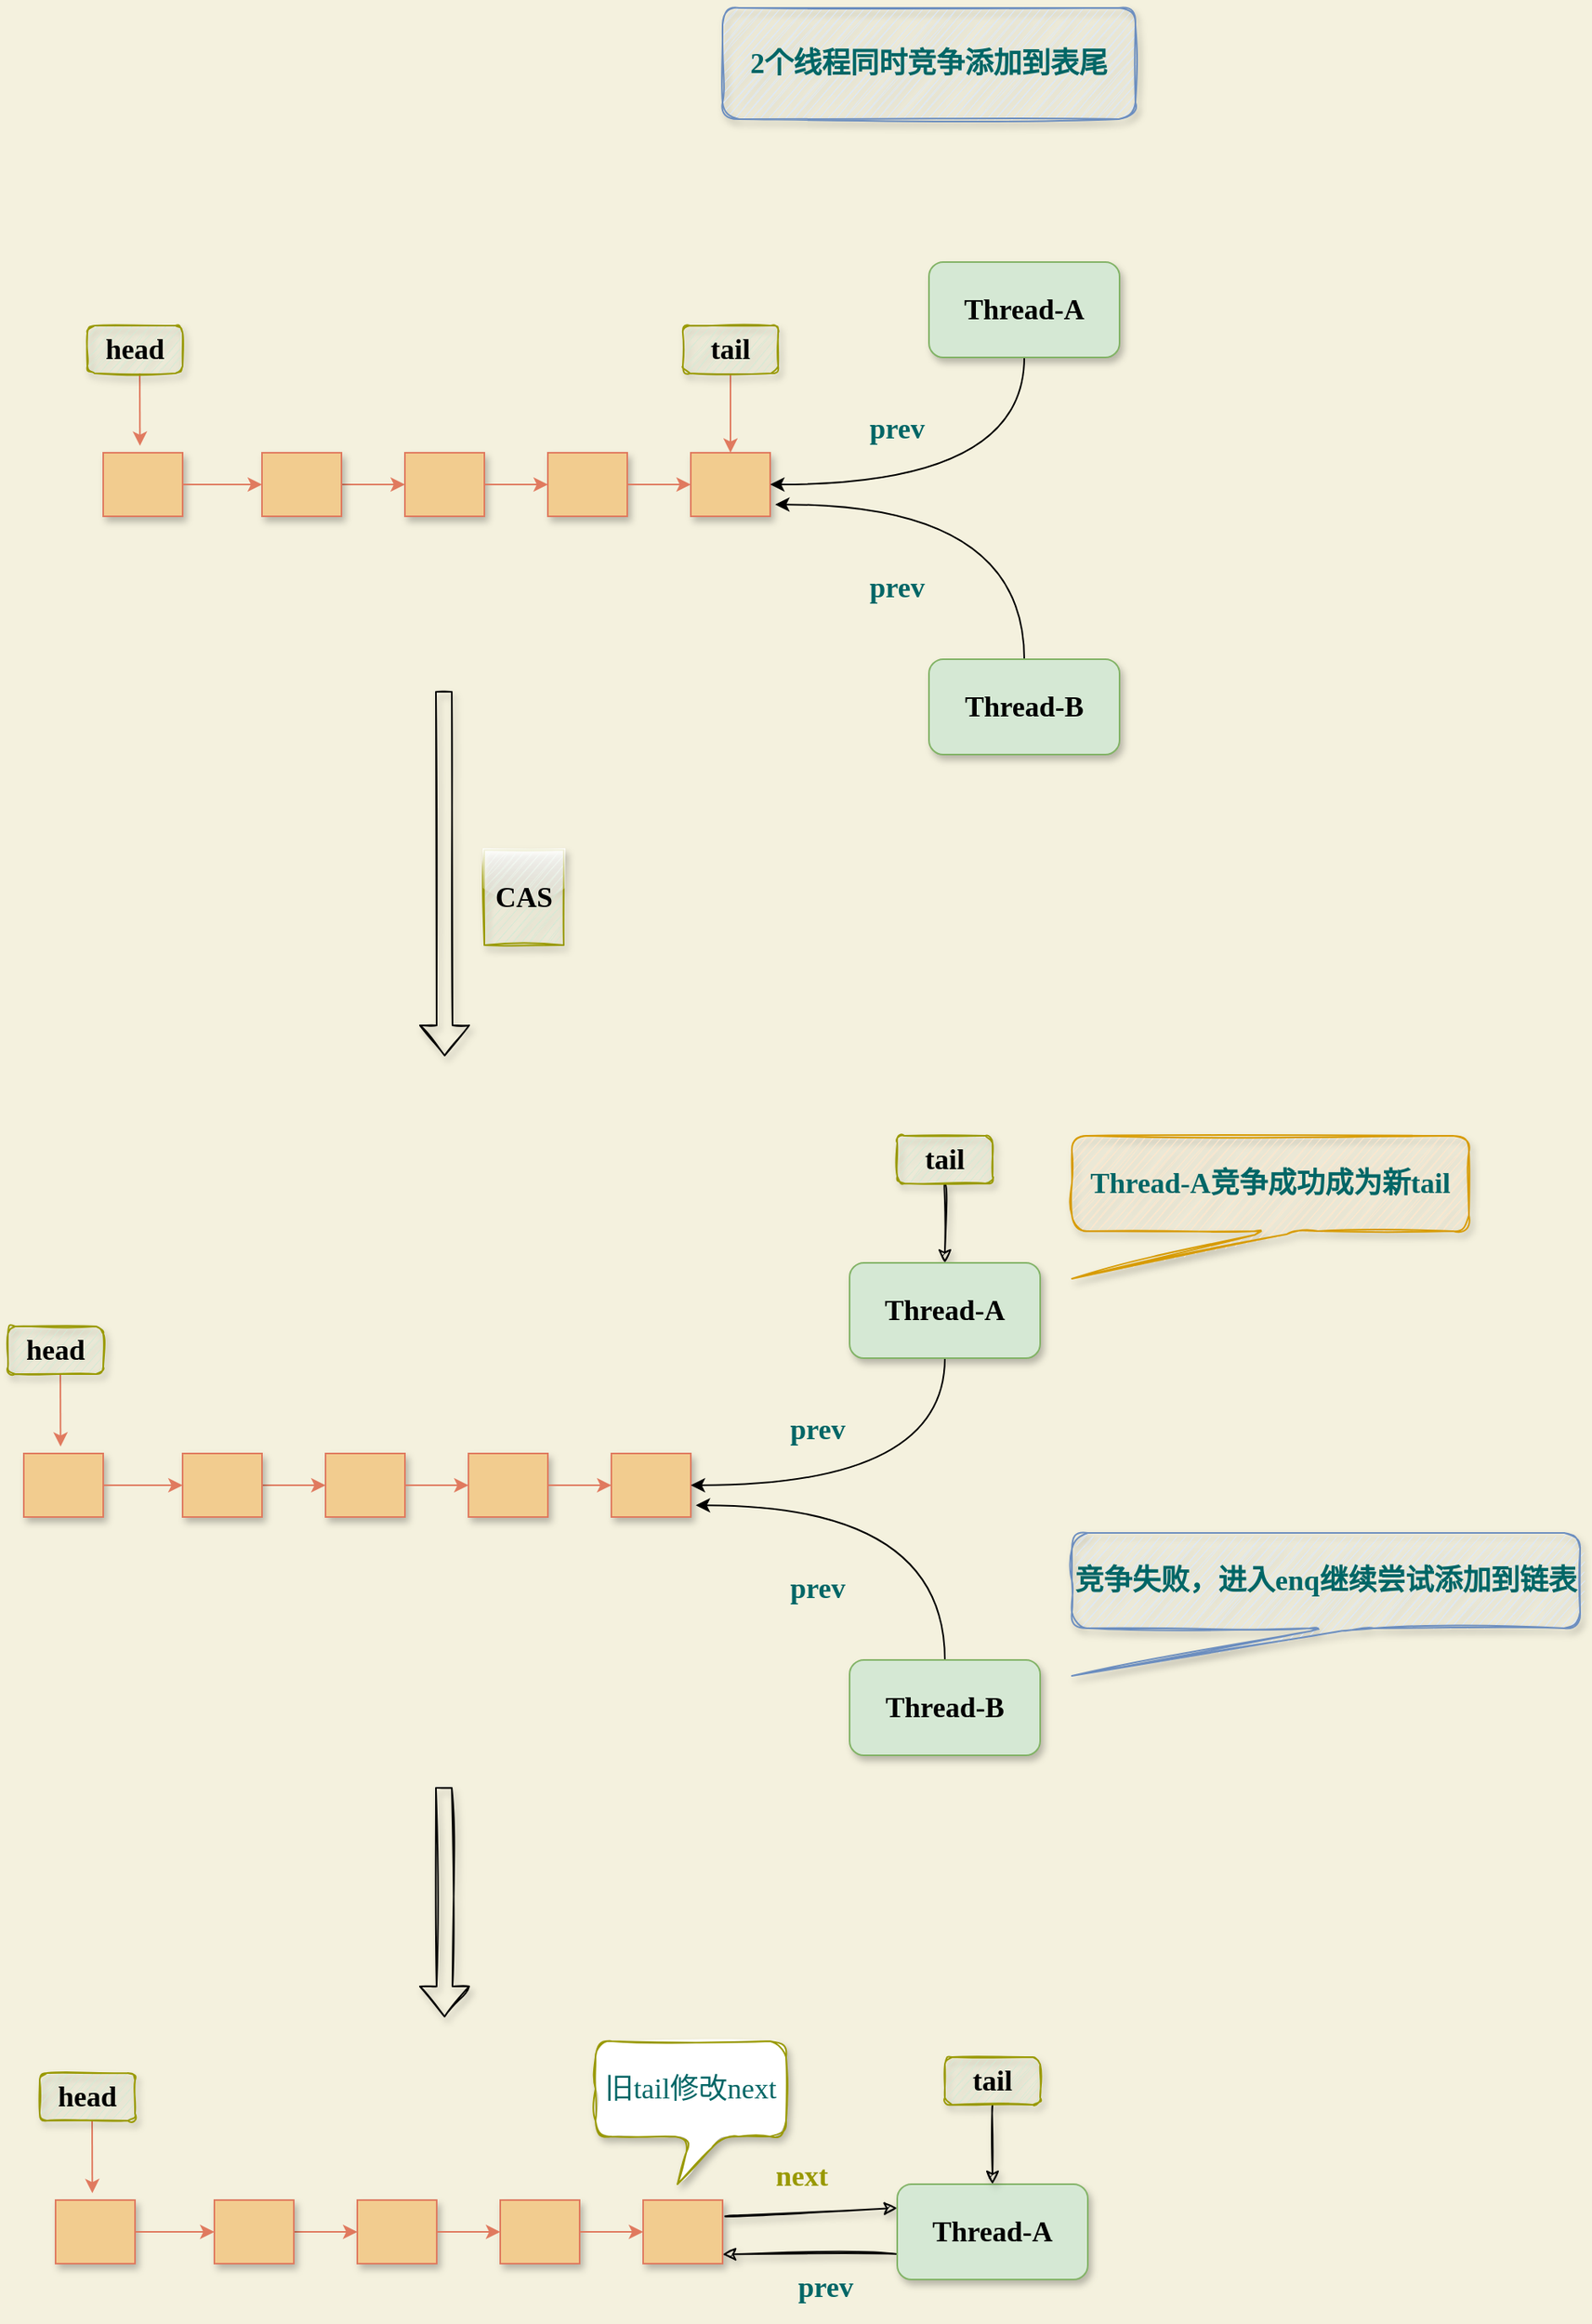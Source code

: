 <mxfile version="20.0.3" type="github" pages="2">
  <diagram name="new-tail-add" id="ZyymWo9Ju4bG1OKpBlk-">
    <mxGraphModel dx="979" dy="550" grid="1" gridSize="10" guides="1" tooltips="1" connect="1" arrows="1" fold="1" page="1" pageScale="1" pageWidth="827" pageHeight="1169" background="#F4F1DE" math="0" shadow="0">
      <root>
        <mxCell id="obOgJhC0-ivwSwMURxUH-0" />
        <mxCell id="obOgJhC0-ivwSwMURxUH-1" parent="obOgJhC0-ivwSwMURxUH-0" />
        <mxCell id="obOgJhC0-ivwSwMURxUH-2" value="" style="shape=flexArrow;endArrow=classic;html=1;rounded=0;shadow=1;sketch=1;" edge="1" parent="obOgJhC0-ivwSwMURxUH-1">
          <mxGeometry width="50" height="50" relative="1" as="geometry">
            <mxPoint x="354.5" y="760" as="sourcePoint" />
            <mxPoint x="355" y="990" as="targetPoint" />
          </mxGeometry>
        </mxCell>
        <mxCell id="obOgJhC0-ivwSwMURxUH-3" value="" style="shape=table;startSize=0;container=1;collapsible=0;childLayout=tableLayout;rounded=1;fontColor=#393C56;strokeColor=#E07A5F;fillColor=#F2CC8F;shadow=1;" vertex="1" parent="obOgJhC0-ivwSwMURxUH-1">
          <mxGeometry x="140" y="610" width="50" height="40" as="geometry" />
        </mxCell>
        <mxCell id="obOgJhC0-ivwSwMURxUH-4" value="" style="shape=tableRow;horizontal=0;startSize=0;swimlaneHead=0;swimlaneBody=0;top=0;left=0;bottom=0;right=0;collapsible=0;dropTarget=0;fillColor=none;points=[[0,0.5],[1,0.5]];portConstraint=eastwest;rounded=0;fontColor=#393C56;strokeColor=#E07A5F;" vertex="1" parent="obOgJhC0-ivwSwMURxUH-3">
          <mxGeometry width="50" height="40" as="geometry" />
        </mxCell>
        <mxCell id="obOgJhC0-ivwSwMURxUH-5" value="" style="shape=partialRectangle;html=1;whiteSpace=wrap;connectable=0;overflow=hidden;fillColor=none;top=0;left=0;bottom=0;right=0;pointerEvents=1;rounded=0;fontColor=#393C56;strokeColor=#E07A5F;" vertex="1" parent="obOgJhC0-ivwSwMURxUH-4">
          <mxGeometry width="50" height="40" as="geometry">
            <mxRectangle width="50" height="40" as="alternateBounds" />
          </mxGeometry>
        </mxCell>
        <mxCell id="obOgJhC0-ivwSwMURxUH-6" style="edgeStyle=orthogonalEdgeStyle;curved=0;rounded=1;orthogonalLoop=1;jettySize=auto;html=1;entryX=0;entryY=0.5;entryDx=0;entryDy=0;fontColor=#393C56;strokeColor=#E07A5F;fillColor=#F2CC8F;" edge="1" parent="obOgJhC0-ivwSwMURxUH-1" source="obOgJhC0-ivwSwMURxUH-7" target="obOgJhC0-ivwSwMURxUH-11">
          <mxGeometry relative="1" as="geometry" />
        </mxCell>
        <mxCell id="obOgJhC0-ivwSwMURxUH-7" value="" style="shape=table;startSize=0;container=1;collapsible=0;childLayout=tableLayout;rounded=1;fontColor=#393C56;strokeColor=#E07A5F;fillColor=#F2CC8F;shadow=1;" vertex="1" parent="obOgJhC0-ivwSwMURxUH-1">
          <mxGeometry x="240" y="610" width="50" height="40" as="geometry" />
        </mxCell>
        <mxCell id="obOgJhC0-ivwSwMURxUH-8" value="" style="shape=tableRow;horizontal=0;startSize=0;swimlaneHead=0;swimlaneBody=0;top=0;left=0;bottom=0;right=0;collapsible=0;dropTarget=0;fillColor=none;points=[[0,0.5],[1,0.5]];portConstraint=eastwest;rounded=0;fontColor=#393C56;strokeColor=#E07A5F;" vertex="1" parent="obOgJhC0-ivwSwMURxUH-7">
          <mxGeometry width="50" height="40" as="geometry" />
        </mxCell>
        <mxCell id="obOgJhC0-ivwSwMURxUH-9" value="" style="shape=partialRectangle;html=1;whiteSpace=wrap;connectable=0;overflow=hidden;fillColor=none;top=0;left=0;bottom=0;right=0;pointerEvents=1;rounded=0;fontColor=#393C56;strokeColor=#E07A5F;" vertex="1" parent="obOgJhC0-ivwSwMURxUH-8">
          <mxGeometry width="50" height="40" as="geometry">
            <mxRectangle width="50" height="40" as="alternateBounds" />
          </mxGeometry>
        </mxCell>
        <mxCell id="obOgJhC0-ivwSwMURxUH-10" value="" style="shape=table;startSize=0;container=1;collapsible=0;childLayout=tableLayout;rounded=1;fontColor=#393C56;strokeColor=#E07A5F;fillColor=#F2CC8F;shadow=1;" vertex="1" parent="obOgJhC0-ivwSwMURxUH-1">
          <mxGeometry x="330" y="610" width="50" height="40" as="geometry" />
        </mxCell>
        <mxCell id="obOgJhC0-ivwSwMURxUH-11" value="" style="shape=tableRow;horizontal=0;startSize=0;swimlaneHead=0;swimlaneBody=0;top=0;left=0;bottom=0;right=0;collapsible=0;dropTarget=0;fillColor=none;points=[[0,0.5],[1,0.5]];portConstraint=eastwest;rounded=0;fontColor=#393C56;strokeColor=#E07A5F;" vertex="1" parent="obOgJhC0-ivwSwMURxUH-10">
          <mxGeometry width="50" height="40" as="geometry" />
        </mxCell>
        <mxCell id="obOgJhC0-ivwSwMURxUH-12" value="" style="shape=partialRectangle;html=1;whiteSpace=wrap;connectable=0;overflow=hidden;fillColor=none;top=0;left=0;bottom=0;right=0;pointerEvents=1;rounded=0;fontColor=#393C56;strokeColor=#E07A5F;" vertex="1" parent="obOgJhC0-ivwSwMURxUH-11">
          <mxGeometry width="50" height="40" as="geometry">
            <mxRectangle width="50" height="40" as="alternateBounds" />
          </mxGeometry>
        </mxCell>
        <mxCell id="obOgJhC0-ivwSwMURxUH-13" value="" style="shape=table;startSize=0;container=1;collapsible=0;childLayout=tableLayout;rounded=1;fontColor=#393C56;strokeColor=#E07A5F;fillColor=#F2CC8F;shadow=1;" vertex="1" parent="obOgJhC0-ivwSwMURxUH-1">
          <mxGeometry x="420" y="610" width="50" height="40" as="geometry" />
        </mxCell>
        <mxCell id="obOgJhC0-ivwSwMURxUH-14" value="" style="shape=tableRow;horizontal=0;startSize=0;swimlaneHead=0;swimlaneBody=0;top=0;left=0;bottom=0;right=0;collapsible=0;dropTarget=0;fillColor=none;points=[[0,0.5],[1,0.5]];portConstraint=eastwest;rounded=0;fontColor=#393C56;strokeColor=#E07A5F;" vertex="1" parent="obOgJhC0-ivwSwMURxUH-13">
          <mxGeometry width="50" height="40" as="geometry" />
        </mxCell>
        <mxCell id="obOgJhC0-ivwSwMURxUH-15" value="" style="shape=partialRectangle;html=1;whiteSpace=wrap;connectable=0;overflow=hidden;fillColor=none;top=0;left=0;bottom=0;right=0;pointerEvents=1;rounded=0;fontColor=#393C56;strokeColor=#E07A5F;" vertex="1" parent="obOgJhC0-ivwSwMURxUH-14">
          <mxGeometry width="50" height="40" as="geometry">
            <mxRectangle width="50" height="40" as="alternateBounds" />
          </mxGeometry>
        </mxCell>
        <mxCell id="obOgJhC0-ivwSwMURxUH-16" value="" style="shape=table;startSize=0;container=1;collapsible=0;childLayout=tableLayout;rounded=1;fontColor=#393C56;strokeColor=#E07A5F;fillColor=#F2CC8F;shadow=1;" vertex="1" parent="obOgJhC0-ivwSwMURxUH-1">
          <mxGeometry x="510" y="610" width="50" height="40" as="geometry" />
        </mxCell>
        <mxCell id="obOgJhC0-ivwSwMURxUH-17" value="" style="shape=tableRow;horizontal=0;startSize=0;swimlaneHead=0;swimlaneBody=0;top=0;left=0;bottom=0;right=0;collapsible=0;dropTarget=0;fillColor=none;points=[[0,0.5],[1,0.5]];portConstraint=eastwest;rounded=0;fontColor=#393C56;strokeColor=#E07A5F;" vertex="1" parent="obOgJhC0-ivwSwMURxUH-16">
          <mxGeometry width="50" height="40" as="geometry" />
        </mxCell>
        <mxCell id="obOgJhC0-ivwSwMURxUH-18" value="" style="shape=partialRectangle;html=1;whiteSpace=wrap;connectable=0;overflow=hidden;fillColor=none;top=0;left=0;bottom=0;right=0;pointerEvents=1;rounded=0;fontColor=#393C56;strokeColor=#E07A5F;" vertex="1" parent="obOgJhC0-ivwSwMURxUH-17">
          <mxGeometry width="50" height="40" as="geometry">
            <mxRectangle width="50" height="40" as="alternateBounds" />
          </mxGeometry>
        </mxCell>
        <mxCell id="obOgJhC0-ivwSwMURxUH-19" style="edgeStyle=orthogonalEdgeStyle;curved=0;rounded=1;orthogonalLoop=1;jettySize=auto;html=1;entryX=0;entryY=0.5;entryDx=0;entryDy=0;fontColor=#393C56;strokeColor=#E07A5F;fillColor=#F2CC8F;" edge="1" parent="obOgJhC0-ivwSwMURxUH-1" source="obOgJhC0-ivwSwMURxUH-4" target="obOgJhC0-ivwSwMURxUH-8">
          <mxGeometry relative="1" as="geometry" />
        </mxCell>
        <mxCell id="obOgJhC0-ivwSwMURxUH-20" style="edgeStyle=orthogonalEdgeStyle;curved=0;rounded=1;orthogonalLoop=1;jettySize=auto;html=1;entryX=0;entryY=0.5;entryDx=0;entryDy=0;fontColor=#393C56;strokeColor=#E07A5F;fillColor=#F2CC8F;" edge="1" parent="obOgJhC0-ivwSwMURxUH-1" source="obOgJhC0-ivwSwMURxUH-11" target="obOgJhC0-ivwSwMURxUH-14">
          <mxGeometry relative="1" as="geometry" />
        </mxCell>
        <mxCell id="obOgJhC0-ivwSwMURxUH-21" style="edgeStyle=orthogonalEdgeStyle;curved=0;rounded=1;orthogonalLoop=1;jettySize=auto;html=1;entryX=0;entryY=0.5;entryDx=0;entryDy=0;fontColor=#393C56;strokeColor=#E07A5F;fillColor=#F2CC8F;" edge="1" parent="obOgJhC0-ivwSwMURxUH-1" source="obOgJhC0-ivwSwMURxUH-14" target="obOgJhC0-ivwSwMURxUH-17">
          <mxGeometry relative="1" as="geometry" />
        </mxCell>
        <mxCell id="obOgJhC0-ivwSwMURxUH-22" value="" style="endArrow=classic;html=1;rounded=1;fontColor=#393C56;strokeColor=#E07A5F;fillColor=#F2CC8F;curved=0;entryX=0.463;entryY=-0.108;entryDx=0;entryDy=0;entryPerimeter=0;" edge="1" parent="obOgJhC0-ivwSwMURxUH-1" target="obOgJhC0-ivwSwMURxUH-4">
          <mxGeometry width="50" height="50" relative="1" as="geometry">
            <mxPoint x="163" y="560" as="sourcePoint" />
            <mxPoint x="180" y="510" as="targetPoint" />
          </mxGeometry>
        </mxCell>
        <mxCell id="obOgJhC0-ivwSwMURxUH-23" value="&lt;font style=&quot;font-size: 18px;&quot; face=&quot;Comic Sans MS&quot;&gt;&lt;b&gt;head&lt;/b&gt;&lt;/font&gt;" style="text;html=1;strokeColor=#999900;fillColor=#d5e8d4;align=center;verticalAlign=middle;whiteSpace=wrap;rounded=1;shadow=1;glass=0;sketch=1;gradientColor=none;" vertex="1" parent="obOgJhC0-ivwSwMURxUH-1">
          <mxGeometry x="130" y="530" width="60" height="30" as="geometry" />
        </mxCell>
        <mxCell id="obOgJhC0-ivwSwMURxUH-24" style="edgeStyle=orthogonalEdgeStyle;curved=0;rounded=1;orthogonalLoop=1;jettySize=auto;html=1;entryX=0.5;entryY=0;entryDx=0;entryDy=0;entryPerimeter=0;fontFamily=Comic Sans MS;fontSize=18;fontColor=#393C56;strokeColor=#E07A5F;fillColor=#F2CC8F;" edge="1" parent="obOgJhC0-ivwSwMURxUH-1" source="obOgJhC0-ivwSwMURxUH-25" target="obOgJhC0-ivwSwMURxUH-17">
          <mxGeometry relative="1" as="geometry" />
        </mxCell>
        <mxCell id="obOgJhC0-ivwSwMURxUH-25" value="&lt;font style=&quot;font-size: 18px;&quot; face=&quot;Comic Sans MS&quot;&gt;&lt;b&gt;tail&lt;/b&gt;&lt;/font&gt;" style="text;html=1;strokeColor=#999900;fillColor=#d5e8d4;align=center;verticalAlign=middle;whiteSpace=wrap;rounded=1;shadow=1;sketch=1;" vertex="1" parent="obOgJhC0-ivwSwMURxUH-1">
          <mxGeometry x="505" y="530" width="60" height="30" as="geometry" />
        </mxCell>
        <mxCell id="obOgJhC0-ivwSwMURxUH-26" style="edgeStyle=orthogonalEdgeStyle;curved=1;rounded=0;orthogonalLoop=1;jettySize=auto;html=1;entryX=1;entryY=0.5;entryDx=0;entryDy=0;fontFamily=Comic Sans MS;fontSize=18;" edge="1" parent="obOgJhC0-ivwSwMURxUH-1" source="obOgJhC0-ivwSwMURxUH-27" target="obOgJhC0-ivwSwMURxUH-17">
          <mxGeometry relative="1" as="geometry" />
        </mxCell>
        <mxCell id="obOgJhC0-ivwSwMURxUH-27" value="&lt;font style=&quot;font-size: 18px;&quot; face=&quot;Comic Sans MS&quot;&gt;&lt;b&gt;Thread-A&lt;/b&gt;&lt;/font&gt;" style="rounded=1;whiteSpace=wrap;html=1;shadow=1;fillColor=#d5e8d4;strokeColor=#82b366;" vertex="1" parent="obOgJhC0-ivwSwMURxUH-1">
          <mxGeometry x="660" y="490" width="120" height="60" as="geometry" />
        </mxCell>
        <mxCell id="obOgJhC0-ivwSwMURxUH-28" style="edgeStyle=orthogonalEdgeStyle;curved=1;rounded=0;orthogonalLoop=1;jettySize=auto;html=1;entryX=1.063;entryY=0.815;entryDx=0;entryDy=0;entryPerimeter=0;fontFamily=Comic Sans MS;fontSize=18;" edge="1" parent="obOgJhC0-ivwSwMURxUH-1" source="obOgJhC0-ivwSwMURxUH-29" target="obOgJhC0-ivwSwMURxUH-17">
          <mxGeometry relative="1" as="geometry" />
        </mxCell>
        <mxCell id="obOgJhC0-ivwSwMURxUH-29" value="&lt;font style=&quot;font-size: 18px;&quot; face=&quot;Comic Sans MS&quot;&gt;&lt;b&gt;Thread-B&lt;/b&gt;&lt;/font&gt;" style="rounded=1;whiteSpace=wrap;html=1;shadow=1;fillColor=#d5e8d4;strokeColor=#82b366;" vertex="1" parent="obOgJhC0-ivwSwMURxUH-1">
          <mxGeometry x="660" y="740" width="120" height="60" as="geometry" />
        </mxCell>
        <mxCell id="obOgJhC0-ivwSwMURxUH-30" value="&lt;b&gt;&lt;font color=&quot;#006666&quot;&gt;prev&lt;/font&gt;&lt;/b&gt;" style="text;html=1;strokeColor=none;fillColor=none;align=center;verticalAlign=middle;whiteSpace=wrap;rounded=0;shadow=1;fontFamily=Comic Sans MS;fontSize=18;" vertex="1" parent="obOgJhC0-ivwSwMURxUH-1">
          <mxGeometry x="610" y="580" width="60" height="30" as="geometry" />
        </mxCell>
        <mxCell id="obOgJhC0-ivwSwMURxUH-31" value="&lt;b&gt;&lt;font color=&quot;#006666&quot;&gt;prev&lt;/font&gt;&lt;/b&gt;" style="text;html=1;strokeColor=none;fillColor=none;align=center;verticalAlign=middle;whiteSpace=wrap;rounded=0;shadow=1;fontFamily=Comic Sans MS;fontSize=18;" vertex="1" parent="obOgJhC0-ivwSwMURxUH-1">
          <mxGeometry x="610" y="680" width="60" height="30" as="geometry" />
        </mxCell>
        <mxCell id="obOgJhC0-ivwSwMURxUH-32" value="&lt;b&gt;CAS&lt;/b&gt;" style="text;html=1;align=center;verticalAlign=middle;whiteSpace=wrap;rounded=0;shadow=1;fontFamily=Comic Sans MS;fontSize=18;glass=1;sketch=1;fillColor=#d5e8d4;strokeColor=#999900;" vertex="1" parent="obOgJhC0-ivwSwMURxUH-1">
          <mxGeometry x="380" y="860" width="50" height="60" as="geometry" />
        </mxCell>
        <mxCell id="obOgJhC0-ivwSwMURxUH-33" value="" style="shape=table;startSize=0;container=1;collapsible=0;childLayout=tableLayout;rounded=1;fontColor=#393C56;strokeColor=#E07A5F;fillColor=#F2CC8F;shadow=1;" vertex="1" parent="obOgJhC0-ivwSwMURxUH-1">
          <mxGeometry x="90" y="1240" width="50" height="40" as="geometry" />
        </mxCell>
        <mxCell id="obOgJhC0-ivwSwMURxUH-34" value="" style="shape=tableRow;horizontal=0;startSize=0;swimlaneHead=0;swimlaneBody=0;top=0;left=0;bottom=0;right=0;collapsible=0;dropTarget=0;fillColor=none;points=[[0,0.5],[1,0.5]];portConstraint=eastwest;rounded=0;fontColor=#393C56;strokeColor=#E07A5F;" vertex="1" parent="obOgJhC0-ivwSwMURxUH-33">
          <mxGeometry width="50" height="40" as="geometry" />
        </mxCell>
        <mxCell id="obOgJhC0-ivwSwMURxUH-35" value="" style="shape=partialRectangle;html=1;whiteSpace=wrap;connectable=0;overflow=hidden;fillColor=none;top=0;left=0;bottom=0;right=0;pointerEvents=1;rounded=0;fontColor=#393C56;strokeColor=#E07A5F;" vertex="1" parent="obOgJhC0-ivwSwMURxUH-34">
          <mxGeometry width="50" height="40" as="geometry">
            <mxRectangle width="50" height="40" as="alternateBounds" />
          </mxGeometry>
        </mxCell>
        <mxCell id="obOgJhC0-ivwSwMURxUH-36" style="edgeStyle=orthogonalEdgeStyle;curved=0;rounded=1;orthogonalLoop=1;jettySize=auto;html=1;entryX=0;entryY=0.5;entryDx=0;entryDy=0;fontColor=#393C56;strokeColor=#E07A5F;fillColor=#F2CC8F;" edge="1" parent="obOgJhC0-ivwSwMURxUH-1" source="obOgJhC0-ivwSwMURxUH-37" target="obOgJhC0-ivwSwMURxUH-41">
          <mxGeometry relative="1" as="geometry" />
        </mxCell>
        <mxCell id="obOgJhC0-ivwSwMURxUH-37" value="" style="shape=table;startSize=0;container=1;collapsible=0;childLayout=tableLayout;rounded=1;fontColor=#393C56;strokeColor=#E07A5F;fillColor=#F2CC8F;shadow=1;" vertex="1" parent="obOgJhC0-ivwSwMURxUH-1">
          <mxGeometry x="190" y="1240" width="50" height="40" as="geometry" />
        </mxCell>
        <mxCell id="obOgJhC0-ivwSwMURxUH-38" value="" style="shape=tableRow;horizontal=0;startSize=0;swimlaneHead=0;swimlaneBody=0;top=0;left=0;bottom=0;right=0;collapsible=0;dropTarget=0;fillColor=none;points=[[0,0.5],[1,0.5]];portConstraint=eastwest;rounded=0;fontColor=#393C56;strokeColor=#E07A5F;" vertex="1" parent="obOgJhC0-ivwSwMURxUH-37">
          <mxGeometry width="50" height="40" as="geometry" />
        </mxCell>
        <mxCell id="obOgJhC0-ivwSwMURxUH-39" value="" style="shape=partialRectangle;html=1;whiteSpace=wrap;connectable=0;overflow=hidden;fillColor=none;top=0;left=0;bottom=0;right=0;pointerEvents=1;rounded=0;fontColor=#393C56;strokeColor=#E07A5F;" vertex="1" parent="obOgJhC0-ivwSwMURxUH-38">
          <mxGeometry width="50" height="40" as="geometry">
            <mxRectangle width="50" height="40" as="alternateBounds" />
          </mxGeometry>
        </mxCell>
        <mxCell id="obOgJhC0-ivwSwMURxUH-40" value="" style="shape=table;startSize=0;container=1;collapsible=0;childLayout=tableLayout;rounded=1;fontColor=#393C56;strokeColor=#E07A5F;fillColor=#F2CC8F;shadow=1;" vertex="1" parent="obOgJhC0-ivwSwMURxUH-1">
          <mxGeometry x="280" y="1240" width="50" height="40" as="geometry" />
        </mxCell>
        <mxCell id="obOgJhC0-ivwSwMURxUH-41" value="" style="shape=tableRow;horizontal=0;startSize=0;swimlaneHead=0;swimlaneBody=0;top=0;left=0;bottom=0;right=0;collapsible=0;dropTarget=0;fillColor=none;points=[[0,0.5],[1,0.5]];portConstraint=eastwest;rounded=0;fontColor=#393C56;strokeColor=#E07A5F;" vertex="1" parent="obOgJhC0-ivwSwMURxUH-40">
          <mxGeometry width="50" height="40" as="geometry" />
        </mxCell>
        <mxCell id="obOgJhC0-ivwSwMURxUH-42" value="" style="shape=partialRectangle;html=1;whiteSpace=wrap;connectable=0;overflow=hidden;fillColor=none;top=0;left=0;bottom=0;right=0;pointerEvents=1;rounded=0;fontColor=#393C56;strokeColor=#E07A5F;" vertex="1" parent="obOgJhC0-ivwSwMURxUH-41">
          <mxGeometry width="50" height="40" as="geometry">
            <mxRectangle width="50" height="40" as="alternateBounds" />
          </mxGeometry>
        </mxCell>
        <mxCell id="obOgJhC0-ivwSwMURxUH-43" value="" style="shape=table;startSize=0;container=1;collapsible=0;childLayout=tableLayout;rounded=1;fontColor=#393C56;strokeColor=#E07A5F;fillColor=#F2CC8F;shadow=1;" vertex="1" parent="obOgJhC0-ivwSwMURxUH-1">
          <mxGeometry x="370" y="1240" width="50" height="40" as="geometry" />
        </mxCell>
        <mxCell id="obOgJhC0-ivwSwMURxUH-44" value="" style="shape=tableRow;horizontal=0;startSize=0;swimlaneHead=0;swimlaneBody=0;top=0;left=0;bottom=0;right=0;collapsible=0;dropTarget=0;fillColor=none;points=[[0,0.5],[1,0.5]];portConstraint=eastwest;rounded=0;fontColor=#393C56;strokeColor=#E07A5F;" vertex="1" parent="obOgJhC0-ivwSwMURxUH-43">
          <mxGeometry width="50" height="40" as="geometry" />
        </mxCell>
        <mxCell id="obOgJhC0-ivwSwMURxUH-45" value="" style="shape=partialRectangle;html=1;whiteSpace=wrap;connectable=0;overflow=hidden;fillColor=none;top=0;left=0;bottom=0;right=0;pointerEvents=1;rounded=0;fontColor=#393C56;strokeColor=#E07A5F;" vertex="1" parent="obOgJhC0-ivwSwMURxUH-44">
          <mxGeometry width="50" height="40" as="geometry">
            <mxRectangle width="50" height="40" as="alternateBounds" />
          </mxGeometry>
        </mxCell>
        <mxCell id="obOgJhC0-ivwSwMURxUH-46" value="" style="shape=table;startSize=0;container=1;collapsible=0;childLayout=tableLayout;rounded=1;fontColor=#393C56;strokeColor=#E07A5F;fillColor=#F2CC8F;shadow=1;" vertex="1" parent="obOgJhC0-ivwSwMURxUH-1">
          <mxGeometry x="460" y="1240" width="50" height="40" as="geometry" />
        </mxCell>
        <mxCell id="obOgJhC0-ivwSwMURxUH-47" value="" style="shape=tableRow;horizontal=0;startSize=0;swimlaneHead=0;swimlaneBody=0;top=0;left=0;bottom=0;right=0;collapsible=0;dropTarget=0;fillColor=none;points=[[0,0.5],[1,0.5]];portConstraint=eastwest;rounded=0;fontColor=#393C56;strokeColor=#E07A5F;" vertex="1" parent="obOgJhC0-ivwSwMURxUH-46">
          <mxGeometry width="50" height="40" as="geometry" />
        </mxCell>
        <mxCell id="obOgJhC0-ivwSwMURxUH-48" value="" style="shape=partialRectangle;html=1;whiteSpace=wrap;connectable=0;overflow=hidden;fillColor=none;top=0;left=0;bottom=0;right=0;pointerEvents=1;rounded=0;fontColor=#393C56;strokeColor=#E07A5F;" vertex="1" parent="obOgJhC0-ivwSwMURxUH-47">
          <mxGeometry width="50" height="40" as="geometry">
            <mxRectangle width="50" height="40" as="alternateBounds" />
          </mxGeometry>
        </mxCell>
        <mxCell id="obOgJhC0-ivwSwMURxUH-49" style="edgeStyle=orthogonalEdgeStyle;curved=0;rounded=1;orthogonalLoop=1;jettySize=auto;html=1;entryX=0;entryY=0.5;entryDx=0;entryDy=0;fontColor=#393C56;strokeColor=#E07A5F;fillColor=#F2CC8F;" edge="1" parent="obOgJhC0-ivwSwMURxUH-1" source="obOgJhC0-ivwSwMURxUH-34" target="obOgJhC0-ivwSwMURxUH-38">
          <mxGeometry relative="1" as="geometry" />
        </mxCell>
        <mxCell id="obOgJhC0-ivwSwMURxUH-50" style="edgeStyle=orthogonalEdgeStyle;curved=0;rounded=1;orthogonalLoop=1;jettySize=auto;html=1;entryX=0;entryY=0.5;entryDx=0;entryDy=0;fontColor=#393C56;strokeColor=#E07A5F;fillColor=#F2CC8F;" edge="1" parent="obOgJhC0-ivwSwMURxUH-1" source="obOgJhC0-ivwSwMURxUH-41" target="obOgJhC0-ivwSwMURxUH-44">
          <mxGeometry relative="1" as="geometry" />
        </mxCell>
        <mxCell id="obOgJhC0-ivwSwMURxUH-51" style="edgeStyle=orthogonalEdgeStyle;curved=0;rounded=1;orthogonalLoop=1;jettySize=auto;html=1;entryX=0;entryY=0.5;entryDx=0;entryDy=0;fontColor=#393C56;strokeColor=#E07A5F;fillColor=#F2CC8F;" edge="1" parent="obOgJhC0-ivwSwMURxUH-1" source="obOgJhC0-ivwSwMURxUH-44" target="obOgJhC0-ivwSwMURxUH-47">
          <mxGeometry relative="1" as="geometry" />
        </mxCell>
        <mxCell id="obOgJhC0-ivwSwMURxUH-52" value="" style="endArrow=classic;html=1;rounded=1;fontColor=#393C56;strokeColor=#E07A5F;fillColor=#F2CC8F;curved=0;entryX=0.463;entryY=-0.108;entryDx=0;entryDy=0;entryPerimeter=0;" edge="1" parent="obOgJhC0-ivwSwMURxUH-1" target="obOgJhC0-ivwSwMURxUH-34">
          <mxGeometry width="50" height="50" relative="1" as="geometry">
            <mxPoint x="113" y="1190" as="sourcePoint" />
            <mxPoint x="130" y="1140" as="targetPoint" />
          </mxGeometry>
        </mxCell>
        <mxCell id="obOgJhC0-ivwSwMURxUH-53" value="&lt;font style=&quot;font-size: 18px;&quot; face=&quot;Comic Sans MS&quot;&gt;&lt;b&gt;head&lt;/b&gt;&lt;/font&gt;" style="text;html=1;strokeColor=#999900;fillColor=#d5e8d4;align=center;verticalAlign=middle;whiteSpace=wrap;rounded=1;shadow=1;sketch=1;" vertex="1" parent="obOgJhC0-ivwSwMURxUH-1">
          <mxGeometry x="80" y="1160" width="60" height="30" as="geometry" />
        </mxCell>
        <mxCell id="obOgJhC0-ivwSwMURxUH-54" style="edgeStyle=orthogonalEdgeStyle;curved=1;rounded=0;sketch=1;orthogonalLoop=1;jettySize=auto;html=1;entryX=0.5;entryY=0;entryDx=0;entryDy=0;shadow=1;fontFamily=Comic Sans MS;fontSize=18;" edge="1" parent="obOgJhC0-ivwSwMURxUH-1" source="obOgJhC0-ivwSwMURxUH-55" target="obOgJhC0-ivwSwMURxUH-57">
          <mxGeometry relative="1" as="geometry" />
        </mxCell>
        <mxCell id="obOgJhC0-ivwSwMURxUH-55" value="&lt;font style=&quot;font-size: 18px;&quot; face=&quot;Comic Sans MS&quot;&gt;&lt;b&gt;tail&lt;/b&gt;&lt;/font&gt;" style="text;html=1;strokeColor=#999900;fillColor=#d5e8d4;align=center;verticalAlign=middle;whiteSpace=wrap;rounded=1;shadow=1;sketch=1;" vertex="1" parent="obOgJhC0-ivwSwMURxUH-1">
          <mxGeometry x="640" y="1040" width="60" height="30" as="geometry" />
        </mxCell>
        <mxCell id="obOgJhC0-ivwSwMURxUH-56" style="edgeStyle=orthogonalEdgeStyle;curved=1;rounded=0;orthogonalLoop=1;jettySize=auto;html=1;entryX=1;entryY=0.5;entryDx=0;entryDy=0;fontFamily=Comic Sans MS;fontSize=18;" edge="1" parent="obOgJhC0-ivwSwMURxUH-1" source="obOgJhC0-ivwSwMURxUH-57" target="obOgJhC0-ivwSwMURxUH-47">
          <mxGeometry relative="1" as="geometry" />
        </mxCell>
        <mxCell id="obOgJhC0-ivwSwMURxUH-57" value="&lt;font style=&quot;font-size: 18px;&quot; face=&quot;Comic Sans MS&quot;&gt;&lt;b&gt;Thread-A&lt;/b&gt;&lt;/font&gt;" style="rounded=1;whiteSpace=wrap;html=1;shadow=1;fillColor=#d5e8d4;strokeColor=#82b366;" vertex="1" parent="obOgJhC0-ivwSwMURxUH-1">
          <mxGeometry x="610" y="1120" width="120" height="60" as="geometry" />
        </mxCell>
        <mxCell id="obOgJhC0-ivwSwMURxUH-58" style="edgeStyle=orthogonalEdgeStyle;curved=1;rounded=0;orthogonalLoop=1;jettySize=auto;html=1;entryX=1.063;entryY=0.815;entryDx=0;entryDy=0;entryPerimeter=0;fontFamily=Comic Sans MS;fontSize=18;" edge="1" parent="obOgJhC0-ivwSwMURxUH-1" source="obOgJhC0-ivwSwMURxUH-59" target="obOgJhC0-ivwSwMURxUH-47">
          <mxGeometry relative="1" as="geometry" />
        </mxCell>
        <mxCell id="obOgJhC0-ivwSwMURxUH-59" value="&lt;font style=&quot;font-size: 18px;&quot; face=&quot;Comic Sans MS&quot;&gt;&lt;b&gt;Thread-B&lt;/b&gt;&lt;/font&gt;" style="rounded=1;whiteSpace=wrap;html=1;shadow=1;fillColor=#d5e8d4;strokeColor=#82b366;" vertex="1" parent="obOgJhC0-ivwSwMURxUH-1">
          <mxGeometry x="610" y="1370" width="120" height="60" as="geometry" />
        </mxCell>
        <mxCell id="obOgJhC0-ivwSwMURxUH-60" value="&lt;b&gt;&lt;font color=&quot;#006666&quot;&gt;prev&lt;/font&gt;&lt;/b&gt;" style="text;html=1;strokeColor=none;fillColor=none;align=center;verticalAlign=middle;whiteSpace=wrap;rounded=0;shadow=1;fontFamily=Comic Sans MS;fontSize=18;" vertex="1" parent="obOgJhC0-ivwSwMURxUH-1">
          <mxGeometry x="560" y="1210" width="60" height="30" as="geometry" />
        </mxCell>
        <mxCell id="obOgJhC0-ivwSwMURxUH-61" value="&lt;b&gt;&lt;font color=&quot;#006666&quot;&gt;prev&lt;/font&gt;&lt;/b&gt;" style="text;html=1;strokeColor=none;fillColor=none;align=center;verticalAlign=middle;whiteSpace=wrap;rounded=0;shadow=1;fontFamily=Comic Sans MS;fontSize=18;" vertex="1" parent="obOgJhC0-ivwSwMURxUH-1">
          <mxGeometry x="560" y="1310" width="60" height="30" as="geometry" />
        </mxCell>
        <mxCell id="obOgJhC0-ivwSwMURxUH-62" value="" style="shape=flexArrow;endArrow=classic;html=1;rounded=0;shadow=1;sketch=1;" edge="1" parent="obOgJhC0-ivwSwMURxUH-1">
          <mxGeometry width="50" height="50" relative="1" as="geometry">
            <mxPoint x="354.5" y="1450" as="sourcePoint" />
            <mxPoint x="355" y="1595" as="targetPoint" />
          </mxGeometry>
        </mxCell>
        <mxCell id="obOgJhC0-ivwSwMURxUH-63" value="" style="shape=table;startSize=0;container=1;collapsible=0;childLayout=tableLayout;rounded=1;fontColor=#393C56;strokeColor=#E07A5F;fillColor=#F2CC8F;shadow=1;" vertex="1" parent="obOgJhC0-ivwSwMURxUH-1">
          <mxGeometry x="110" y="1710" width="50" height="40" as="geometry" />
        </mxCell>
        <mxCell id="obOgJhC0-ivwSwMURxUH-64" value="" style="shape=tableRow;horizontal=0;startSize=0;swimlaneHead=0;swimlaneBody=0;top=0;left=0;bottom=0;right=0;collapsible=0;dropTarget=0;fillColor=none;points=[[0,0.5],[1,0.5]];portConstraint=eastwest;rounded=0;fontColor=#393C56;strokeColor=#E07A5F;" vertex="1" parent="obOgJhC0-ivwSwMURxUH-63">
          <mxGeometry width="50" height="40" as="geometry" />
        </mxCell>
        <mxCell id="obOgJhC0-ivwSwMURxUH-65" value="" style="shape=partialRectangle;html=1;whiteSpace=wrap;connectable=0;overflow=hidden;fillColor=none;top=0;left=0;bottom=0;right=0;pointerEvents=1;rounded=0;fontColor=#393C56;strokeColor=#E07A5F;" vertex="1" parent="obOgJhC0-ivwSwMURxUH-64">
          <mxGeometry width="50" height="40" as="geometry">
            <mxRectangle width="50" height="40" as="alternateBounds" />
          </mxGeometry>
        </mxCell>
        <mxCell id="obOgJhC0-ivwSwMURxUH-66" style="edgeStyle=orthogonalEdgeStyle;curved=0;rounded=1;orthogonalLoop=1;jettySize=auto;html=1;entryX=0;entryY=0.5;entryDx=0;entryDy=0;fontColor=#393C56;strokeColor=#E07A5F;fillColor=#F2CC8F;" edge="1" parent="obOgJhC0-ivwSwMURxUH-1" source="obOgJhC0-ivwSwMURxUH-67" target="obOgJhC0-ivwSwMURxUH-71">
          <mxGeometry relative="1" as="geometry" />
        </mxCell>
        <mxCell id="obOgJhC0-ivwSwMURxUH-67" value="" style="shape=table;startSize=0;container=1;collapsible=0;childLayout=tableLayout;rounded=1;fontColor=#393C56;strokeColor=#E07A5F;fillColor=#F2CC8F;shadow=1;" vertex="1" parent="obOgJhC0-ivwSwMURxUH-1">
          <mxGeometry x="210" y="1710" width="50" height="40" as="geometry" />
        </mxCell>
        <mxCell id="obOgJhC0-ivwSwMURxUH-68" value="" style="shape=tableRow;horizontal=0;startSize=0;swimlaneHead=0;swimlaneBody=0;top=0;left=0;bottom=0;right=0;collapsible=0;dropTarget=0;fillColor=none;points=[[0,0.5],[1,0.5]];portConstraint=eastwest;rounded=0;fontColor=#393C56;strokeColor=#E07A5F;" vertex="1" parent="obOgJhC0-ivwSwMURxUH-67">
          <mxGeometry width="50" height="40" as="geometry" />
        </mxCell>
        <mxCell id="obOgJhC0-ivwSwMURxUH-69" value="" style="shape=partialRectangle;html=1;whiteSpace=wrap;connectable=0;overflow=hidden;fillColor=none;top=0;left=0;bottom=0;right=0;pointerEvents=1;rounded=0;fontColor=#393C56;strokeColor=#E07A5F;" vertex="1" parent="obOgJhC0-ivwSwMURxUH-68">
          <mxGeometry width="50" height="40" as="geometry">
            <mxRectangle width="50" height="40" as="alternateBounds" />
          </mxGeometry>
        </mxCell>
        <mxCell id="obOgJhC0-ivwSwMURxUH-70" value="" style="shape=table;startSize=0;container=1;collapsible=0;childLayout=tableLayout;rounded=1;fontColor=#393C56;strokeColor=#E07A5F;fillColor=#F2CC8F;shadow=1;" vertex="1" parent="obOgJhC0-ivwSwMURxUH-1">
          <mxGeometry x="300" y="1710" width="50" height="40" as="geometry" />
        </mxCell>
        <mxCell id="obOgJhC0-ivwSwMURxUH-71" value="" style="shape=tableRow;horizontal=0;startSize=0;swimlaneHead=0;swimlaneBody=0;top=0;left=0;bottom=0;right=0;collapsible=0;dropTarget=0;fillColor=none;points=[[0,0.5],[1,0.5]];portConstraint=eastwest;rounded=0;fontColor=#393C56;strokeColor=#E07A5F;" vertex="1" parent="obOgJhC0-ivwSwMURxUH-70">
          <mxGeometry width="50" height="40" as="geometry" />
        </mxCell>
        <mxCell id="obOgJhC0-ivwSwMURxUH-72" value="" style="shape=partialRectangle;html=1;whiteSpace=wrap;connectable=0;overflow=hidden;fillColor=none;top=0;left=0;bottom=0;right=0;pointerEvents=1;rounded=0;fontColor=#393C56;strokeColor=#E07A5F;" vertex="1" parent="obOgJhC0-ivwSwMURxUH-71">
          <mxGeometry width="50" height="40" as="geometry">
            <mxRectangle width="50" height="40" as="alternateBounds" />
          </mxGeometry>
        </mxCell>
        <mxCell id="obOgJhC0-ivwSwMURxUH-73" value="" style="shape=table;startSize=0;container=1;collapsible=0;childLayout=tableLayout;rounded=1;fontColor=#393C56;strokeColor=#E07A5F;fillColor=#F2CC8F;shadow=1;" vertex="1" parent="obOgJhC0-ivwSwMURxUH-1">
          <mxGeometry x="390" y="1710" width="50" height="40" as="geometry" />
        </mxCell>
        <mxCell id="obOgJhC0-ivwSwMURxUH-74" value="" style="shape=tableRow;horizontal=0;startSize=0;swimlaneHead=0;swimlaneBody=0;top=0;left=0;bottom=0;right=0;collapsible=0;dropTarget=0;fillColor=none;points=[[0,0.5],[1,0.5]];portConstraint=eastwest;rounded=0;fontColor=#393C56;strokeColor=#E07A5F;" vertex="1" parent="obOgJhC0-ivwSwMURxUH-73">
          <mxGeometry width="50" height="40" as="geometry" />
        </mxCell>
        <mxCell id="obOgJhC0-ivwSwMURxUH-75" value="" style="shape=partialRectangle;html=1;whiteSpace=wrap;connectable=0;overflow=hidden;fillColor=none;top=0;left=0;bottom=0;right=0;pointerEvents=1;rounded=0;fontColor=#393C56;strokeColor=#E07A5F;" vertex="1" parent="obOgJhC0-ivwSwMURxUH-74">
          <mxGeometry width="50" height="40" as="geometry">
            <mxRectangle width="50" height="40" as="alternateBounds" />
          </mxGeometry>
        </mxCell>
        <mxCell id="obOgJhC0-ivwSwMURxUH-76" value="" style="shape=table;startSize=0;container=1;collapsible=0;childLayout=tableLayout;rounded=1;fontColor=#393C56;strokeColor=#E07A5F;fillColor=#F2CC8F;shadow=1;" vertex="1" parent="obOgJhC0-ivwSwMURxUH-1">
          <mxGeometry x="480" y="1710" width="50" height="40" as="geometry" />
        </mxCell>
        <mxCell id="obOgJhC0-ivwSwMURxUH-77" value="" style="shape=tableRow;horizontal=0;startSize=0;swimlaneHead=0;swimlaneBody=0;top=0;left=0;bottom=0;right=0;collapsible=0;dropTarget=0;fillColor=none;points=[[0,0.5],[1,0.5]];portConstraint=eastwest;rounded=0;fontColor=#393C56;strokeColor=#E07A5F;" vertex="1" parent="obOgJhC0-ivwSwMURxUH-76">
          <mxGeometry width="50" height="40" as="geometry" />
        </mxCell>
        <mxCell id="obOgJhC0-ivwSwMURxUH-78" value="" style="shape=partialRectangle;html=1;whiteSpace=wrap;connectable=0;overflow=hidden;fillColor=none;top=0;left=0;bottom=0;right=0;pointerEvents=1;rounded=0;fontColor=#393C56;strokeColor=#E07A5F;" vertex="1" parent="obOgJhC0-ivwSwMURxUH-77">
          <mxGeometry width="50" height="40" as="geometry">
            <mxRectangle width="50" height="40" as="alternateBounds" />
          </mxGeometry>
        </mxCell>
        <mxCell id="obOgJhC0-ivwSwMURxUH-79" style="edgeStyle=orthogonalEdgeStyle;curved=0;rounded=1;orthogonalLoop=1;jettySize=auto;html=1;entryX=0;entryY=0.5;entryDx=0;entryDy=0;fontColor=#393C56;strokeColor=#E07A5F;fillColor=#F2CC8F;" edge="1" parent="obOgJhC0-ivwSwMURxUH-1" source="obOgJhC0-ivwSwMURxUH-64" target="obOgJhC0-ivwSwMURxUH-68">
          <mxGeometry relative="1" as="geometry" />
        </mxCell>
        <mxCell id="obOgJhC0-ivwSwMURxUH-80" style="edgeStyle=orthogonalEdgeStyle;curved=0;rounded=1;orthogonalLoop=1;jettySize=auto;html=1;entryX=0;entryY=0.5;entryDx=0;entryDy=0;fontColor=#393C56;strokeColor=#E07A5F;fillColor=#F2CC8F;" edge="1" parent="obOgJhC0-ivwSwMURxUH-1" source="obOgJhC0-ivwSwMURxUH-71" target="obOgJhC0-ivwSwMURxUH-74">
          <mxGeometry relative="1" as="geometry" />
        </mxCell>
        <mxCell id="obOgJhC0-ivwSwMURxUH-81" style="edgeStyle=orthogonalEdgeStyle;curved=0;rounded=1;orthogonalLoop=1;jettySize=auto;html=1;entryX=0;entryY=0.5;entryDx=0;entryDy=0;fontColor=#393C56;strokeColor=#E07A5F;fillColor=#F2CC8F;" edge="1" parent="obOgJhC0-ivwSwMURxUH-1" source="obOgJhC0-ivwSwMURxUH-74" target="obOgJhC0-ivwSwMURxUH-77">
          <mxGeometry relative="1" as="geometry" />
        </mxCell>
        <mxCell id="obOgJhC0-ivwSwMURxUH-82" value="" style="endArrow=classic;html=1;rounded=1;fontColor=#393C56;strokeColor=#E07A5F;fillColor=#F2CC8F;curved=0;entryX=0.463;entryY=-0.108;entryDx=0;entryDy=0;entryPerimeter=0;" edge="1" parent="obOgJhC0-ivwSwMURxUH-1" target="obOgJhC0-ivwSwMURxUH-64">
          <mxGeometry width="50" height="50" relative="1" as="geometry">
            <mxPoint x="133" y="1660" as="sourcePoint" />
            <mxPoint x="150" y="1610" as="targetPoint" />
          </mxGeometry>
        </mxCell>
        <mxCell id="obOgJhC0-ivwSwMURxUH-83" value="&lt;font style=&quot;font-size: 18px;&quot; face=&quot;Comic Sans MS&quot;&gt;&lt;b&gt;head&lt;/b&gt;&lt;/font&gt;" style="text;html=1;strokeColor=#999900;fillColor=#d5e8d4;align=center;verticalAlign=middle;whiteSpace=wrap;rounded=1;shadow=1;sketch=1;" vertex="1" parent="obOgJhC0-ivwSwMURxUH-1">
          <mxGeometry x="100" y="1630" width="60" height="30" as="geometry" />
        </mxCell>
        <mxCell id="obOgJhC0-ivwSwMURxUH-84" value="" style="endArrow=classic;html=1;rounded=0;shadow=1;sketch=1;fontFamily=Comic Sans MS;fontSize=18;curved=1;exitX=1.033;exitY=0.257;exitDx=0;exitDy=0;exitPerimeter=0;entryX=0;entryY=0.25;entryDx=0;entryDy=0;" edge="1" parent="obOgJhC0-ivwSwMURxUH-1" source="obOgJhC0-ivwSwMURxUH-77" target="obOgJhC0-ivwSwMURxUH-86">
          <mxGeometry width="50" height="50" relative="1" as="geometry">
            <mxPoint x="560" y="1730" as="sourcePoint" />
            <mxPoint x="630" y="1720" as="targetPoint" />
          </mxGeometry>
        </mxCell>
        <mxCell id="obOgJhC0-ivwSwMURxUH-85" style="edgeStyle=orthogonalEdgeStyle;curved=1;rounded=0;sketch=1;orthogonalLoop=1;jettySize=auto;html=1;entryX=1.002;entryY=0.853;entryDx=0;entryDy=0;entryPerimeter=0;shadow=1;fontFamily=Comic Sans MS;fontSize=18;" edge="1" parent="obOgJhC0-ivwSwMURxUH-1" source="obOgJhC0-ivwSwMURxUH-86" target="obOgJhC0-ivwSwMURxUH-77">
          <mxGeometry relative="1" as="geometry">
            <Array as="points">
              <mxPoint x="620" y="1744" />
              <mxPoint x="620" y="1744" />
            </Array>
          </mxGeometry>
        </mxCell>
        <mxCell id="obOgJhC0-ivwSwMURxUH-86" value="&lt;font style=&quot;font-size: 18px;&quot; face=&quot;Comic Sans MS&quot;&gt;&lt;b&gt;Thread-A&lt;/b&gt;&lt;/font&gt;" style="rounded=1;whiteSpace=wrap;html=1;shadow=1;fillColor=#d5e8d4;strokeColor=#82b366;" vertex="1" parent="obOgJhC0-ivwSwMURxUH-1">
          <mxGeometry x="640" y="1700" width="120" height="60" as="geometry" />
        </mxCell>
        <mxCell id="obOgJhC0-ivwSwMURxUH-87" value="&lt;b&gt;&lt;font color=&quot;#999900&quot;&gt;next&lt;/font&gt;&lt;/b&gt;" style="text;html=1;strokeColor=none;fillColor=none;align=center;verticalAlign=middle;whiteSpace=wrap;rounded=0;shadow=1;glass=0;sketch=1;fontFamily=Comic Sans MS;fontSize=18;" vertex="1" parent="obOgJhC0-ivwSwMURxUH-1">
          <mxGeometry x="550" y="1680" width="60" height="30" as="geometry" />
        </mxCell>
        <mxCell id="obOgJhC0-ivwSwMURxUH-88" value="&lt;b&gt;&lt;font color=&quot;#006666&quot;&gt;prev&lt;/font&gt;&lt;/b&gt;" style="text;html=1;strokeColor=none;fillColor=none;align=center;verticalAlign=middle;whiteSpace=wrap;rounded=0;shadow=1;fontFamily=Comic Sans MS;fontSize=18;" vertex="1" parent="obOgJhC0-ivwSwMURxUH-1">
          <mxGeometry x="565" y="1750" width="60" height="30" as="geometry" />
        </mxCell>
        <mxCell id="obOgJhC0-ivwSwMURxUH-89" style="edgeStyle=orthogonalEdgeStyle;curved=1;rounded=0;sketch=1;orthogonalLoop=1;jettySize=auto;html=1;entryX=0.5;entryY=0;entryDx=0;entryDy=0;shadow=1;fontFamily=Comic Sans MS;fontSize=18;" edge="1" parent="obOgJhC0-ivwSwMURxUH-1" source="obOgJhC0-ivwSwMURxUH-90" target="obOgJhC0-ivwSwMURxUH-86">
          <mxGeometry relative="1" as="geometry" />
        </mxCell>
        <mxCell id="obOgJhC0-ivwSwMURxUH-90" value="&lt;font style=&quot;font-size: 18px;&quot; face=&quot;Comic Sans MS&quot;&gt;&lt;b&gt;tail&lt;/b&gt;&lt;/font&gt;" style="text;html=1;strokeColor=#999900;fillColor=#d5e8d4;align=center;verticalAlign=middle;whiteSpace=wrap;rounded=1;shadow=1;sketch=1;" vertex="1" parent="obOgJhC0-ivwSwMURxUH-1">
          <mxGeometry x="670" y="1620" width="60" height="30" as="geometry" />
        </mxCell>
        <mxCell id="obOgJhC0-ivwSwMURxUH-91" value="&lt;b&gt;&lt;font color=&quot;#006666&quot;&gt;Thread-A竞争成功成为新tail&lt;/font&gt;&lt;/b&gt;" style="shape=callout;whiteSpace=wrap;html=1;perimeter=calloutPerimeter;rounded=1;shadow=1;glass=0;sketch=1;fontFamily=Comic Sans MS;fontSize=18;position2=0;fillColor=#ffe6cc;strokeColor=#d79b00;" vertex="1" parent="obOgJhC0-ivwSwMURxUH-1">
          <mxGeometry x="750" y="1040" width="250" height="90" as="geometry" />
        </mxCell>
        <mxCell id="obOgJhC0-ivwSwMURxUH-92" value="&lt;b&gt;&lt;font color=&quot;#006666&quot;&gt;2个线程同时竞争添加到表尾&lt;/font&gt;&lt;/b&gt;" style="rounded=1;whiteSpace=wrap;html=1;shadow=1;glass=0;sketch=1;fontFamily=Comic Sans MS;fontSize=18;strokeColor=#6c8ebf;fillColor=#dae8fc;" vertex="1" parent="obOgJhC0-ivwSwMURxUH-1">
          <mxGeometry x="530" y="330" width="260" height="70" as="geometry" />
        </mxCell>
        <mxCell id="obOgJhC0-ivwSwMURxUH-93" value="旧tail修改next" style="shape=callout;whiteSpace=wrap;html=1;perimeter=calloutPerimeter;rounded=1;shadow=1;glass=0;sketch=1;fontFamily=Comic Sans MS;fontSize=18;fontColor=#006666;strokeColor=#999900;fillColor=default;gradientColor=none;position2=0.43;" vertex="1" parent="obOgJhC0-ivwSwMURxUH-1">
          <mxGeometry x="450" y="1610" width="120" height="90" as="geometry" />
        </mxCell>
        <mxCell id="_iRbxKHwhL1LnWpxHjwd-0" value="&lt;b&gt;&lt;font color=&quot;#006666&quot;&gt;竞争失败，进入enq继续尝试添加到链表&lt;/font&gt;&lt;/b&gt;" style="shape=callout;whiteSpace=wrap;html=1;perimeter=calloutPerimeter;rounded=1;shadow=1;glass=0;sketch=1;fontFamily=Comic Sans MS;fontSize=18;strokeColor=#6c8ebf;fillColor=#dae8fc;position2=0;" vertex="1" parent="obOgJhC0-ivwSwMURxUH-1">
          <mxGeometry x="750" y="1290" width="320" height="90" as="geometry" />
        </mxCell>
      </root>
    </mxGraphModel>
  </diagram>
  <diagram id="vNVaPxmEPZkCfzSlMPsN" name="new-tail-update">
    <mxGraphModel dx="979" dy="550" grid="1" gridSize="10" guides="1" tooltips="1" connect="1" arrows="1" fold="1" page="1" pageScale="1" pageWidth="827" pageHeight="1169" background="#F4F1DE" math="0" shadow="0">
      <root>
        <mxCell id="0" />
        <mxCell id="1" parent="0" />
        <mxCell id="k4vfsh6spfzCN9NZeRVe-1" value="" style="shape=flexArrow;endArrow=classic;html=1;rounded=0;shadow=1;sketch=1;" parent="1" edge="1">
          <mxGeometry width="50" height="50" relative="1" as="geometry">
            <mxPoint x="354.5" y="760" as="sourcePoint" />
            <mxPoint x="355" y="990" as="targetPoint" />
          </mxGeometry>
        </mxCell>
        <mxCell id="k4vfsh6spfzCN9NZeRVe-2" value="" style="shape=table;startSize=0;container=1;collapsible=0;childLayout=tableLayout;rounded=1;fontColor=#393C56;strokeColor=#E07A5F;fillColor=#F2CC8F;shadow=1;" parent="1" vertex="1">
          <mxGeometry x="140" y="610" width="50" height="40" as="geometry" />
        </mxCell>
        <mxCell id="k4vfsh6spfzCN9NZeRVe-3" value="" style="shape=tableRow;horizontal=0;startSize=0;swimlaneHead=0;swimlaneBody=0;top=0;left=0;bottom=0;right=0;collapsible=0;dropTarget=0;fillColor=none;points=[[0,0.5],[1,0.5]];portConstraint=eastwest;rounded=0;fontColor=#393C56;strokeColor=#E07A5F;" parent="k4vfsh6spfzCN9NZeRVe-2" vertex="1">
          <mxGeometry width="50" height="40" as="geometry" />
        </mxCell>
        <mxCell id="k4vfsh6spfzCN9NZeRVe-4" value="" style="shape=partialRectangle;html=1;whiteSpace=wrap;connectable=0;overflow=hidden;fillColor=none;top=0;left=0;bottom=0;right=0;pointerEvents=1;rounded=0;fontColor=#393C56;strokeColor=#E07A5F;" parent="k4vfsh6spfzCN9NZeRVe-3" vertex="1">
          <mxGeometry width="50" height="40" as="geometry">
            <mxRectangle width="50" height="40" as="alternateBounds" />
          </mxGeometry>
        </mxCell>
        <mxCell id="k4vfsh6spfzCN9NZeRVe-5" style="edgeStyle=orthogonalEdgeStyle;curved=0;rounded=1;orthogonalLoop=1;jettySize=auto;html=1;entryX=0;entryY=0.5;entryDx=0;entryDy=0;fontColor=#393C56;strokeColor=#E07A5F;fillColor=#F2CC8F;" parent="1" source="k4vfsh6spfzCN9NZeRVe-6" target="k4vfsh6spfzCN9NZeRVe-10" edge="1">
          <mxGeometry relative="1" as="geometry" />
        </mxCell>
        <mxCell id="k4vfsh6spfzCN9NZeRVe-6" value="" style="shape=table;startSize=0;container=1;collapsible=0;childLayout=tableLayout;rounded=1;fontColor=#393C56;strokeColor=#E07A5F;fillColor=#F2CC8F;shadow=1;" parent="1" vertex="1">
          <mxGeometry x="240" y="610" width="50" height="40" as="geometry" />
        </mxCell>
        <mxCell id="k4vfsh6spfzCN9NZeRVe-7" value="" style="shape=tableRow;horizontal=0;startSize=0;swimlaneHead=0;swimlaneBody=0;top=0;left=0;bottom=0;right=0;collapsible=0;dropTarget=0;fillColor=none;points=[[0,0.5],[1,0.5]];portConstraint=eastwest;rounded=0;fontColor=#393C56;strokeColor=#E07A5F;" parent="k4vfsh6spfzCN9NZeRVe-6" vertex="1">
          <mxGeometry width="50" height="40" as="geometry" />
        </mxCell>
        <mxCell id="k4vfsh6spfzCN9NZeRVe-8" value="" style="shape=partialRectangle;html=1;whiteSpace=wrap;connectable=0;overflow=hidden;fillColor=none;top=0;left=0;bottom=0;right=0;pointerEvents=1;rounded=0;fontColor=#393C56;strokeColor=#E07A5F;" parent="k4vfsh6spfzCN9NZeRVe-7" vertex="1">
          <mxGeometry width="50" height="40" as="geometry">
            <mxRectangle width="50" height="40" as="alternateBounds" />
          </mxGeometry>
        </mxCell>
        <mxCell id="k4vfsh6spfzCN9NZeRVe-9" value="" style="shape=table;startSize=0;container=1;collapsible=0;childLayout=tableLayout;rounded=1;fontColor=#393C56;strokeColor=#E07A5F;fillColor=#F2CC8F;shadow=1;" parent="1" vertex="1">
          <mxGeometry x="330" y="610" width="50" height="40" as="geometry" />
        </mxCell>
        <mxCell id="k4vfsh6spfzCN9NZeRVe-10" value="" style="shape=tableRow;horizontal=0;startSize=0;swimlaneHead=0;swimlaneBody=0;top=0;left=0;bottom=0;right=0;collapsible=0;dropTarget=0;fillColor=none;points=[[0,0.5],[1,0.5]];portConstraint=eastwest;rounded=0;fontColor=#393C56;strokeColor=#E07A5F;" parent="k4vfsh6spfzCN9NZeRVe-9" vertex="1">
          <mxGeometry width="50" height="40" as="geometry" />
        </mxCell>
        <mxCell id="k4vfsh6spfzCN9NZeRVe-11" value="" style="shape=partialRectangle;html=1;whiteSpace=wrap;connectable=0;overflow=hidden;fillColor=none;top=0;left=0;bottom=0;right=0;pointerEvents=1;rounded=0;fontColor=#393C56;strokeColor=#E07A5F;" parent="k4vfsh6spfzCN9NZeRVe-10" vertex="1">
          <mxGeometry width="50" height="40" as="geometry">
            <mxRectangle width="50" height="40" as="alternateBounds" />
          </mxGeometry>
        </mxCell>
        <mxCell id="k4vfsh6spfzCN9NZeRVe-12" value="" style="shape=table;startSize=0;container=1;collapsible=0;childLayout=tableLayout;rounded=1;fontColor=#393C56;strokeColor=#E07A5F;fillColor=#F2CC8F;shadow=1;" parent="1" vertex="1">
          <mxGeometry x="420" y="610" width="50" height="40" as="geometry" />
        </mxCell>
        <mxCell id="k4vfsh6spfzCN9NZeRVe-13" value="" style="shape=tableRow;horizontal=0;startSize=0;swimlaneHead=0;swimlaneBody=0;top=0;left=0;bottom=0;right=0;collapsible=0;dropTarget=0;fillColor=none;points=[[0,0.5],[1,0.5]];portConstraint=eastwest;rounded=0;fontColor=#393C56;strokeColor=#E07A5F;" parent="k4vfsh6spfzCN9NZeRVe-12" vertex="1">
          <mxGeometry width="50" height="40" as="geometry" />
        </mxCell>
        <mxCell id="k4vfsh6spfzCN9NZeRVe-14" value="" style="shape=partialRectangle;html=1;whiteSpace=wrap;connectable=0;overflow=hidden;fillColor=none;top=0;left=0;bottom=0;right=0;pointerEvents=1;rounded=0;fontColor=#393C56;strokeColor=#E07A5F;" parent="k4vfsh6spfzCN9NZeRVe-13" vertex="1">
          <mxGeometry width="50" height="40" as="geometry">
            <mxRectangle width="50" height="40" as="alternateBounds" />
          </mxGeometry>
        </mxCell>
        <mxCell id="k4vfsh6spfzCN9NZeRVe-15" value="" style="shape=table;startSize=0;container=1;collapsible=0;childLayout=tableLayout;rounded=1;fontColor=#393C56;strokeColor=#E07A5F;fillColor=#F2CC8F;shadow=1;" parent="1" vertex="1">
          <mxGeometry x="510" y="610" width="50" height="40" as="geometry" />
        </mxCell>
        <mxCell id="k4vfsh6spfzCN9NZeRVe-16" value="" style="shape=tableRow;horizontal=0;startSize=0;swimlaneHead=0;swimlaneBody=0;top=0;left=0;bottom=0;right=0;collapsible=0;dropTarget=0;fillColor=none;points=[[0,0.5],[1,0.5]];portConstraint=eastwest;rounded=0;fontColor=#393C56;strokeColor=#E07A5F;" parent="k4vfsh6spfzCN9NZeRVe-15" vertex="1">
          <mxGeometry width="50" height="40" as="geometry" />
        </mxCell>
        <mxCell id="k4vfsh6spfzCN9NZeRVe-17" value="" style="shape=partialRectangle;html=1;whiteSpace=wrap;connectable=0;overflow=hidden;fillColor=none;top=0;left=0;bottom=0;right=0;pointerEvents=1;rounded=0;fontColor=#393C56;strokeColor=#E07A5F;" parent="k4vfsh6spfzCN9NZeRVe-16" vertex="1">
          <mxGeometry width="50" height="40" as="geometry">
            <mxRectangle width="50" height="40" as="alternateBounds" />
          </mxGeometry>
        </mxCell>
        <mxCell id="k4vfsh6spfzCN9NZeRVe-18" style="edgeStyle=orthogonalEdgeStyle;curved=0;rounded=1;orthogonalLoop=1;jettySize=auto;html=1;entryX=0;entryY=0.5;entryDx=0;entryDy=0;fontColor=#393C56;strokeColor=#E07A5F;fillColor=#F2CC8F;" parent="1" source="k4vfsh6spfzCN9NZeRVe-3" target="k4vfsh6spfzCN9NZeRVe-7" edge="1">
          <mxGeometry relative="1" as="geometry" />
        </mxCell>
        <mxCell id="k4vfsh6spfzCN9NZeRVe-19" style="edgeStyle=orthogonalEdgeStyle;curved=0;rounded=1;orthogonalLoop=1;jettySize=auto;html=1;entryX=0;entryY=0.5;entryDx=0;entryDy=0;fontColor=#393C56;strokeColor=#E07A5F;fillColor=#F2CC8F;" parent="1" source="k4vfsh6spfzCN9NZeRVe-10" target="k4vfsh6spfzCN9NZeRVe-13" edge="1">
          <mxGeometry relative="1" as="geometry" />
        </mxCell>
        <mxCell id="k4vfsh6spfzCN9NZeRVe-20" style="edgeStyle=orthogonalEdgeStyle;curved=0;rounded=1;orthogonalLoop=1;jettySize=auto;html=1;entryX=0;entryY=0.5;entryDx=0;entryDy=0;fontColor=#393C56;strokeColor=#E07A5F;fillColor=#F2CC8F;" parent="1" source="k4vfsh6spfzCN9NZeRVe-13" target="k4vfsh6spfzCN9NZeRVe-16" edge="1">
          <mxGeometry relative="1" as="geometry" />
        </mxCell>
        <mxCell id="k4vfsh6spfzCN9NZeRVe-21" value="" style="endArrow=classic;html=1;rounded=1;fontColor=#393C56;strokeColor=#E07A5F;fillColor=#F2CC8F;curved=0;entryX=0.463;entryY=-0.108;entryDx=0;entryDy=0;entryPerimeter=0;" parent="1" target="k4vfsh6spfzCN9NZeRVe-3" edge="1">
          <mxGeometry width="50" height="50" relative="1" as="geometry">
            <mxPoint x="163" y="560" as="sourcePoint" />
            <mxPoint x="180" y="510" as="targetPoint" />
          </mxGeometry>
        </mxCell>
        <mxCell id="k4vfsh6spfzCN9NZeRVe-22" value="&lt;font style=&quot;font-size: 18px;&quot; face=&quot;Comic Sans MS&quot;&gt;&lt;b&gt;head&lt;/b&gt;&lt;/font&gt;" style="text;html=1;strokeColor=#999900;fillColor=#d5e8d4;align=center;verticalAlign=middle;whiteSpace=wrap;rounded=1;shadow=1;glass=0;sketch=1;gradientColor=none;" parent="1" vertex="1">
          <mxGeometry x="130" y="530" width="60" height="30" as="geometry" />
        </mxCell>
        <mxCell id="k4vfsh6spfzCN9NZeRVe-23" style="edgeStyle=orthogonalEdgeStyle;curved=0;rounded=1;orthogonalLoop=1;jettySize=auto;html=1;entryX=0.5;entryY=0;entryDx=0;entryDy=0;entryPerimeter=0;fontFamily=Comic Sans MS;fontSize=18;fontColor=#393C56;strokeColor=#E07A5F;fillColor=#F2CC8F;strokeWidth=3;" parent="1" source="k4vfsh6spfzCN9NZeRVe-24" target="k4vfsh6spfzCN9NZeRVe-16" edge="1">
          <mxGeometry relative="1" as="geometry" />
        </mxCell>
        <mxCell id="PcjiXraznFZHLs05Bcgx-1" style="edgeStyle=orthogonalEdgeStyle;curved=1;rounded=0;sketch=1;orthogonalLoop=1;jettySize=auto;html=1;entryX=0;entryY=0.25;entryDx=0;entryDy=0;shadow=1;fontFamily=Comic Sans MS;fontSize=18;fontColor=#006666;dashed=1;strokeColor=#FF8000;" edge="1" parent="1" source="k4vfsh6spfzCN9NZeRVe-24" target="k4vfsh6spfzCN9NZeRVe-26">
          <mxGeometry relative="1" as="geometry" />
        </mxCell>
        <mxCell id="PcjiXraznFZHLs05Bcgx-2" style="edgeStyle=orthogonalEdgeStyle;curved=1;rounded=0;sketch=1;orthogonalLoop=1;jettySize=auto;html=1;entryX=0;entryY=0.5;entryDx=0;entryDy=0;shadow=1;fontFamily=Comic Sans MS;fontSize=18;fontColor=#006666;dashed=1;strokeColor=#FF8000;" edge="1" parent="1" source="k4vfsh6spfzCN9NZeRVe-24" target="k4vfsh6spfzCN9NZeRVe-31">
          <mxGeometry relative="1" as="geometry">
            <Array as="points">
              <mxPoint x="640" y="545" />
              <mxPoint x="640" y="620" />
              <mxPoint x="680" y="620" />
              <mxPoint x="680" y="615" />
            </Array>
          </mxGeometry>
        </mxCell>
        <mxCell id="k4vfsh6spfzCN9NZeRVe-24" value="&lt;font style=&quot;font-size: 18px;&quot; face=&quot;Comic Sans MS&quot;&gt;&lt;b&gt;tail&lt;/b&gt;&lt;/font&gt;" style="text;html=1;strokeColor=#999900;fillColor=#d5e8d4;align=center;verticalAlign=middle;whiteSpace=wrap;rounded=1;shadow=1;sketch=1;" parent="1" vertex="1">
          <mxGeometry x="505" y="530" width="65" height="30" as="geometry" />
        </mxCell>
        <mxCell id="k4vfsh6spfzCN9NZeRVe-26" value="&lt;font style=&quot;font-size: 18px;&quot; face=&quot;Comic Sans MS&quot;&gt;&lt;b&gt;Thread-A&lt;/b&gt;&lt;/font&gt;" style="rounded=1;whiteSpace=wrap;html=1;shadow=1;fillColor=#d5e8d4;strokeColor=#82b366;" parent="1" vertex="1">
          <mxGeometry x="690" y="450" width="120" height="60" as="geometry" />
        </mxCell>
        <mxCell id="k4vfsh6spfzCN9NZeRVe-31" value="&lt;font style=&quot;font-size: 18px;&quot; face=&quot;Comic Sans MS&quot;&gt;&lt;b&gt;Thread-B&lt;/b&gt;&lt;/font&gt;" style="rounded=1;whiteSpace=wrap;html=1;shadow=1;fillColor=#d5e8d4;strokeColor=#82b366;" parent="1" vertex="1">
          <mxGeometry x="690" y="585" width="120" height="60" as="geometry" />
        </mxCell>
        <mxCell id="k4vfsh6spfzCN9NZeRVe-35" value="&lt;font color=&quot;#006666&quot;&gt;&lt;b&gt;Thread-A成功&lt;/b&gt;&lt;/font&gt;" style="text;html=1;align=center;verticalAlign=middle;whiteSpace=wrap;rounded=0;shadow=1;fontFamily=Comic Sans MS;fontSize=18;glass=1;sketch=1;fillColor=#d5e8d4;strokeColor=#999900;" parent="1" vertex="1">
          <mxGeometry x="380" y="850" width="140" height="60" as="geometry" />
        </mxCell>
        <mxCell id="k4vfsh6spfzCN9NZeRVe-36" value="" style="shape=table;startSize=0;container=1;collapsible=0;childLayout=tableLayout;rounded=1;fontColor=#393C56;strokeColor=#E07A5F;fillColor=#F2CC8F;shadow=1;" parent="1" vertex="1">
          <mxGeometry x="90" y="1240" width="50" height="40" as="geometry" />
        </mxCell>
        <mxCell id="k4vfsh6spfzCN9NZeRVe-37" value="" style="shape=tableRow;horizontal=0;startSize=0;swimlaneHead=0;swimlaneBody=0;top=0;left=0;bottom=0;right=0;collapsible=0;dropTarget=0;fillColor=none;points=[[0,0.5],[1,0.5]];portConstraint=eastwest;rounded=0;fontColor=#393C56;strokeColor=#E07A5F;" parent="k4vfsh6spfzCN9NZeRVe-36" vertex="1">
          <mxGeometry width="50" height="40" as="geometry" />
        </mxCell>
        <mxCell id="k4vfsh6spfzCN9NZeRVe-38" value="" style="shape=partialRectangle;html=1;whiteSpace=wrap;connectable=0;overflow=hidden;fillColor=none;top=0;left=0;bottom=0;right=0;pointerEvents=1;rounded=0;fontColor=#393C56;strokeColor=#E07A5F;" parent="k4vfsh6spfzCN9NZeRVe-37" vertex="1">
          <mxGeometry width="50" height="40" as="geometry">
            <mxRectangle width="50" height="40" as="alternateBounds" />
          </mxGeometry>
        </mxCell>
        <mxCell id="k4vfsh6spfzCN9NZeRVe-39" style="edgeStyle=orthogonalEdgeStyle;curved=0;rounded=1;orthogonalLoop=1;jettySize=auto;html=1;entryX=0;entryY=0.5;entryDx=0;entryDy=0;fontColor=#393C56;strokeColor=#E07A5F;fillColor=#F2CC8F;" parent="1" source="k4vfsh6spfzCN9NZeRVe-40" target="k4vfsh6spfzCN9NZeRVe-44" edge="1">
          <mxGeometry relative="1" as="geometry" />
        </mxCell>
        <mxCell id="k4vfsh6spfzCN9NZeRVe-40" value="" style="shape=table;startSize=0;container=1;collapsible=0;childLayout=tableLayout;rounded=1;fontColor=#393C56;strokeColor=#E07A5F;fillColor=#F2CC8F;shadow=1;" parent="1" vertex="1">
          <mxGeometry x="190" y="1240" width="50" height="40" as="geometry" />
        </mxCell>
        <mxCell id="k4vfsh6spfzCN9NZeRVe-41" value="" style="shape=tableRow;horizontal=0;startSize=0;swimlaneHead=0;swimlaneBody=0;top=0;left=0;bottom=0;right=0;collapsible=0;dropTarget=0;fillColor=none;points=[[0,0.5],[1,0.5]];portConstraint=eastwest;rounded=0;fontColor=#393C56;strokeColor=#E07A5F;" parent="k4vfsh6spfzCN9NZeRVe-40" vertex="1">
          <mxGeometry width="50" height="40" as="geometry" />
        </mxCell>
        <mxCell id="k4vfsh6spfzCN9NZeRVe-42" value="" style="shape=partialRectangle;html=1;whiteSpace=wrap;connectable=0;overflow=hidden;fillColor=none;top=0;left=0;bottom=0;right=0;pointerEvents=1;rounded=0;fontColor=#393C56;strokeColor=#E07A5F;" parent="k4vfsh6spfzCN9NZeRVe-41" vertex="1">
          <mxGeometry width="50" height="40" as="geometry">
            <mxRectangle width="50" height="40" as="alternateBounds" />
          </mxGeometry>
        </mxCell>
        <mxCell id="k4vfsh6spfzCN9NZeRVe-43" value="" style="shape=table;startSize=0;container=1;collapsible=0;childLayout=tableLayout;rounded=1;fontColor=#393C56;strokeColor=#E07A5F;fillColor=#F2CC8F;shadow=1;" parent="1" vertex="1">
          <mxGeometry x="280" y="1240" width="50" height="40" as="geometry" />
        </mxCell>
        <mxCell id="k4vfsh6spfzCN9NZeRVe-44" value="" style="shape=tableRow;horizontal=0;startSize=0;swimlaneHead=0;swimlaneBody=0;top=0;left=0;bottom=0;right=0;collapsible=0;dropTarget=0;fillColor=none;points=[[0,0.5],[1,0.5]];portConstraint=eastwest;rounded=0;fontColor=#393C56;strokeColor=#E07A5F;" parent="k4vfsh6spfzCN9NZeRVe-43" vertex="1">
          <mxGeometry width="50" height="40" as="geometry" />
        </mxCell>
        <mxCell id="k4vfsh6spfzCN9NZeRVe-45" value="" style="shape=partialRectangle;html=1;whiteSpace=wrap;connectable=0;overflow=hidden;fillColor=none;top=0;left=0;bottom=0;right=0;pointerEvents=1;rounded=0;fontColor=#393C56;strokeColor=#E07A5F;" parent="k4vfsh6spfzCN9NZeRVe-44" vertex="1">
          <mxGeometry width="50" height="40" as="geometry">
            <mxRectangle width="50" height="40" as="alternateBounds" />
          </mxGeometry>
        </mxCell>
        <mxCell id="k4vfsh6spfzCN9NZeRVe-46" value="" style="shape=table;startSize=0;container=1;collapsible=0;childLayout=tableLayout;rounded=1;fontColor=#393C56;strokeColor=#E07A5F;fillColor=#F2CC8F;shadow=1;" parent="1" vertex="1">
          <mxGeometry x="370" y="1240" width="50" height="40" as="geometry" />
        </mxCell>
        <mxCell id="k4vfsh6spfzCN9NZeRVe-47" value="" style="shape=tableRow;horizontal=0;startSize=0;swimlaneHead=0;swimlaneBody=0;top=0;left=0;bottom=0;right=0;collapsible=0;dropTarget=0;fillColor=none;points=[[0,0.5],[1,0.5]];portConstraint=eastwest;rounded=0;fontColor=#393C56;strokeColor=#E07A5F;" parent="k4vfsh6spfzCN9NZeRVe-46" vertex="1">
          <mxGeometry width="50" height="40" as="geometry" />
        </mxCell>
        <mxCell id="k4vfsh6spfzCN9NZeRVe-48" value="" style="shape=partialRectangle;html=1;whiteSpace=wrap;connectable=0;overflow=hidden;fillColor=none;top=0;left=0;bottom=0;right=0;pointerEvents=1;rounded=0;fontColor=#393C56;strokeColor=#E07A5F;" parent="k4vfsh6spfzCN9NZeRVe-47" vertex="1">
          <mxGeometry width="50" height="40" as="geometry">
            <mxRectangle width="50" height="40" as="alternateBounds" />
          </mxGeometry>
        </mxCell>
        <mxCell id="k4vfsh6spfzCN9NZeRVe-49" value="" style="shape=table;startSize=0;container=1;collapsible=0;childLayout=tableLayout;rounded=1;fontColor=#393C56;strokeColor=#E07A5F;fillColor=#F2CC8F;shadow=1;" parent="1" vertex="1">
          <mxGeometry x="460" y="1240" width="50" height="40" as="geometry" />
        </mxCell>
        <mxCell id="k4vfsh6spfzCN9NZeRVe-50" value="" style="shape=tableRow;horizontal=0;startSize=0;swimlaneHead=0;swimlaneBody=0;top=0;left=0;bottom=0;right=0;collapsible=0;dropTarget=0;fillColor=none;points=[[0,0.5],[1,0.5]];portConstraint=eastwest;rounded=0;fontColor=#393C56;strokeColor=#E07A5F;" parent="k4vfsh6spfzCN9NZeRVe-49" vertex="1">
          <mxGeometry width="50" height="40" as="geometry" />
        </mxCell>
        <mxCell id="k4vfsh6spfzCN9NZeRVe-51" value="" style="shape=partialRectangle;html=1;whiteSpace=wrap;connectable=0;overflow=hidden;fillColor=none;top=0;left=0;bottom=0;right=0;pointerEvents=1;rounded=0;fontColor=#393C56;strokeColor=#E07A5F;" parent="k4vfsh6spfzCN9NZeRVe-50" vertex="1">
          <mxGeometry width="50" height="40" as="geometry">
            <mxRectangle width="50" height="40" as="alternateBounds" />
          </mxGeometry>
        </mxCell>
        <mxCell id="k4vfsh6spfzCN9NZeRVe-52" style="edgeStyle=orthogonalEdgeStyle;curved=0;rounded=1;orthogonalLoop=1;jettySize=auto;html=1;entryX=0;entryY=0.5;entryDx=0;entryDy=0;fontColor=#393C56;strokeColor=#E07A5F;fillColor=#F2CC8F;" parent="1" source="k4vfsh6spfzCN9NZeRVe-37" target="k4vfsh6spfzCN9NZeRVe-41" edge="1">
          <mxGeometry relative="1" as="geometry" />
        </mxCell>
        <mxCell id="k4vfsh6spfzCN9NZeRVe-53" style="edgeStyle=orthogonalEdgeStyle;curved=0;rounded=1;orthogonalLoop=1;jettySize=auto;html=1;entryX=0;entryY=0.5;entryDx=0;entryDy=0;fontColor=#393C56;strokeColor=#E07A5F;fillColor=#F2CC8F;" parent="1" source="k4vfsh6spfzCN9NZeRVe-44" target="k4vfsh6spfzCN9NZeRVe-47" edge="1">
          <mxGeometry relative="1" as="geometry" />
        </mxCell>
        <mxCell id="k4vfsh6spfzCN9NZeRVe-54" style="edgeStyle=orthogonalEdgeStyle;curved=0;rounded=1;orthogonalLoop=1;jettySize=auto;html=1;entryX=0;entryY=0.5;entryDx=0;entryDy=0;fontColor=#393C56;strokeColor=#E07A5F;fillColor=#F2CC8F;" parent="1" source="k4vfsh6spfzCN9NZeRVe-47" target="k4vfsh6spfzCN9NZeRVe-50" edge="1">
          <mxGeometry relative="1" as="geometry" />
        </mxCell>
        <mxCell id="k4vfsh6spfzCN9NZeRVe-55" value="" style="endArrow=classic;html=1;rounded=1;fontColor=#393C56;strokeColor=#E07A5F;fillColor=#F2CC8F;curved=0;entryX=0.463;entryY=-0.108;entryDx=0;entryDy=0;entryPerimeter=0;" parent="1" target="k4vfsh6spfzCN9NZeRVe-37" edge="1">
          <mxGeometry width="50" height="50" relative="1" as="geometry">
            <mxPoint x="113" y="1190" as="sourcePoint" />
            <mxPoint x="130" y="1140" as="targetPoint" />
          </mxGeometry>
        </mxCell>
        <mxCell id="k4vfsh6spfzCN9NZeRVe-56" value="&lt;font style=&quot;font-size: 18px;&quot; face=&quot;Comic Sans MS&quot;&gt;&lt;b&gt;head&lt;/b&gt;&lt;/font&gt;" style="text;html=1;strokeColor=#999900;fillColor=#d5e8d4;align=center;verticalAlign=middle;whiteSpace=wrap;rounded=1;shadow=1;sketch=1;" parent="1" vertex="1">
          <mxGeometry x="80" y="1160" width="60" height="30" as="geometry" />
        </mxCell>
        <mxCell id="k4vfsh6spfzCN9NZeRVe-65" style="edgeStyle=orthogonalEdgeStyle;curved=1;rounded=0;sketch=1;orthogonalLoop=1;jettySize=auto;html=1;entryX=0.5;entryY=0;entryDx=0;entryDy=0;shadow=1;fontFamily=Comic Sans MS;fontSize=18;strokeColor=#006600;strokeWidth=3;" parent="1" source="k4vfsh6spfzCN9NZeRVe-58" target="k4vfsh6spfzCN9NZeRVe-60" edge="1">
          <mxGeometry relative="1" as="geometry" />
        </mxCell>
        <mxCell id="k4vfsh6spfzCN9NZeRVe-58" value="&lt;font style=&quot;font-size: 18px;&quot; face=&quot;Comic Sans MS&quot;&gt;&lt;b&gt;tail&lt;/b&gt;&lt;/font&gt;" style="text;html=1;strokeColor=#999900;fillColor=#d5e8d4;align=center;verticalAlign=middle;whiteSpace=wrap;rounded=1;shadow=1;sketch=1;" parent="1" vertex="1">
          <mxGeometry x="655" y="1140" width="60" height="30" as="geometry" />
        </mxCell>
        <mxCell id="k4vfsh6spfzCN9NZeRVe-60" value="&lt;font style=&quot;font-size: 18px;&quot; face=&quot;Comic Sans MS&quot;&gt;&lt;b&gt;Thread-A&lt;/b&gt;&lt;/font&gt;" style="rounded=1;whiteSpace=wrap;html=1;shadow=1;fillColor=#d5e8d4;strokeColor=#82b366;" parent="1" vertex="1">
          <mxGeometry x="625" y="1220" width="120" height="60" as="geometry" />
        </mxCell>
        <mxCell id="k4vfsh6spfzCN9NZeRVe-66" value="" style="shape=flexArrow;endArrow=classic;html=1;rounded=0;shadow=1;sketch=1;" parent="1" edge="1">
          <mxGeometry width="50" height="50" relative="1" as="geometry">
            <mxPoint x="355" y="1330" as="sourcePoint" />
            <mxPoint x="355" y="1595" as="targetPoint" />
          </mxGeometry>
        </mxCell>
        <mxCell id="k4vfsh6spfzCN9NZeRVe-67" value="" style="shape=table;startSize=0;container=1;collapsible=0;childLayout=tableLayout;rounded=1;fontColor=#393C56;strokeColor=#E07A5F;fillColor=#F2CC8F;shadow=1;" parent="1" vertex="1">
          <mxGeometry x="110" y="1710" width="50" height="40" as="geometry" />
        </mxCell>
        <mxCell id="k4vfsh6spfzCN9NZeRVe-68" value="" style="shape=tableRow;horizontal=0;startSize=0;swimlaneHead=0;swimlaneBody=0;top=0;left=0;bottom=0;right=0;collapsible=0;dropTarget=0;fillColor=none;points=[[0,0.5],[1,0.5]];portConstraint=eastwest;rounded=0;fontColor=#393C56;strokeColor=#E07A5F;" parent="k4vfsh6spfzCN9NZeRVe-67" vertex="1">
          <mxGeometry width="50" height="40" as="geometry" />
        </mxCell>
        <mxCell id="k4vfsh6spfzCN9NZeRVe-69" value="" style="shape=partialRectangle;html=1;whiteSpace=wrap;connectable=0;overflow=hidden;fillColor=none;top=0;left=0;bottom=0;right=0;pointerEvents=1;rounded=0;fontColor=#393C56;strokeColor=#E07A5F;" parent="k4vfsh6spfzCN9NZeRVe-68" vertex="1">
          <mxGeometry width="50" height="40" as="geometry">
            <mxRectangle width="50" height="40" as="alternateBounds" />
          </mxGeometry>
        </mxCell>
        <mxCell id="k4vfsh6spfzCN9NZeRVe-70" style="edgeStyle=orthogonalEdgeStyle;curved=0;rounded=1;orthogonalLoop=1;jettySize=auto;html=1;entryX=0;entryY=0.5;entryDx=0;entryDy=0;fontColor=#393C56;strokeColor=#E07A5F;fillColor=#F2CC8F;" parent="1" source="k4vfsh6spfzCN9NZeRVe-71" target="k4vfsh6spfzCN9NZeRVe-75" edge="1">
          <mxGeometry relative="1" as="geometry" />
        </mxCell>
        <mxCell id="k4vfsh6spfzCN9NZeRVe-71" value="" style="shape=table;startSize=0;container=1;collapsible=0;childLayout=tableLayout;rounded=1;fontColor=#393C56;strokeColor=#E07A5F;fillColor=#F2CC8F;shadow=1;" parent="1" vertex="1">
          <mxGeometry x="210" y="1710" width="50" height="40" as="geometry" />
        </mxCell>
        <mxCell id="k4vfsh6spfzCN9NZeRVe-72" value="" style="shape=tableRow;horizontal=0;startSize=0;swimlaneHead=0;swimlaneBody=0;top=0;left=0;bottom=0;right=0;collapsible=0;dropTarget=0;fillColor=none;points=[[0,0.5],[1,0.5]];portConstraint=eastwest;rounded=0;fontColor=#393C56;strokeColor=#E07A5F;" parent="k4vfsh6spfzCN9NZeRVe-71" vertex="1">
          <mxGeometry width="50" height="40" as="geometry" />
        </mxCell>
        <mxCell id="k4vfsh6spfzCN9NZeRVe-73" value="" style="shape=partialRectangle;html=1;whiteSpace=wrap;connectable=0;overflow=hidden;fillColor=none;top=0;left=0;bottom=0;right=0;pointerEvents=1;rounded=0;fontColor=#393C56;strokeColor=#E07A5F;" parent="k4vfsh6spfzCN9NZeRVe-72" vertex="1">
          <mxGeometry width="50" height="40" as="geometry">
            <mxRectangle width="50" height="40" as="alternateBounds" />
          </mxGeometry>
        </mxCell>
        <mxCell id="k4vfsh6spfzCN9NZeRVe-74" value="" style="shape=table;startSize=0;container=1;collapsible=0;childLayout=tableLayout;rounded=1;fontColor=#393C56;strokeColor=#E07A5F;fillColor=#F2CC8F;shadow=1;" parent="1" vertex="1">
          <mxGeometry x="300" y="1710" width="50" height="40" as="geometry" />
        </mxCell>
        <mxCell id="k4vfsh6spfzCN9NZeRVe-75" value="" style="shape=tableRow;horizontal=0;startSize=0;swimlaneHead=0;swimlaneBody=0;top=0;left=0;bottom=0;right=0;collapsible=0;dropTarget=0;fillColor=none;points=[[0,0.5],[1,0.5]];portConstraint=eastwest;rounded=0;fontColor=#393C56;strokeColor=#E07A5F;" parent="k4vfsh6spfzCN9NZeRVe-74" vertex="1">
          <mxGeometry width="50" height="40" as="geometry" />
        </mxCell>
        <mxCell id="k4vfsh6spfzCN9NZeRVe-76" value="" style="shape=partialRectangle;html=1;whiteSpace=wrap;connectable=0;overflow=hidden;fillColor=none;top=0;left=0;bottom=0;right=0;pointerEvents=1;rounded=0;fontColor=#393C56;strokeColor=#E07A5F;" parent="k4vfsh6spfzCN9NZeRVe-75" vertex="1">
          <mxGeometry width="50" height="40" as="geometry">
            <mxRectangle width="50" height="40" as="alternateBounds" />
          </mxGeometry>
        </mxCell>
        <mxCell id="k4vfsh6spfzCN9NZeRVe-77" value="" style="shape=table;startSize=0;container=1;collapsible=0;childLayout=tableLayout;rounded=1;fontColor=#393C56;strokeColor=#E07A5F;fillColor=#F2CC8F;shadow=1;" parent="1" vertex="1">
          <mxGeometry x="390" y="1710" width="50" height="40" as="geometry" />
        </mxCell>
        <mxCell id="k4vfsh6spfzCN9NZeRVe-78" value="" style="shape=tableRow;horizontal=0;startSize=0;swimlaneHead=0;swimlaneBody=0;top=0;left=0;bottom=0;right=0;collapsible=0;dropTarget=0;fillColor=none;points=[[0,0.5],[1,0.5]];portConstraint=eastwest;rounded=0;fontColor=#393C56;strokeColor=#E07A5F;" parent="k4vfsh6spfzCN9NZeRVe-77" vertex="1">
          <mxGeometry width="50" height="40" as="geometry" />
        </mxCell>
        <mxCell id="k4vfsh6spfzCN9NZeRVe-79" value="" style="shape=partialRectangle;html=1;whiteSpace=wrap;connectable=0;overflow=hidden;fillColor=none;top=0;left=0;bottom=0;right=0;pointerEvents=1;rounded=0;fontColor=#393C56;strokeColor=#E07A5F;" parent="k4vfsh6spfzCN9NZeRVe-78" vertex="1">
          <mxGeometry width="50" height="40" as="geometry">
            <mxRectangle width="50" height="40" as="alternateBounds" />
          </mxGeometry>
        </mxCell>
        <mxCell id="k4vfsh6spfzCN9NZeRVe-80" value="" style="shape=table;startSize=0;container=1;collapsible=0;childLayout=tableLayout;rounded=1;fontColor=#393C56;strokeColor=#E07A5F;fillColor=#F2CC8F;shadow=1;" parent="1" vertex="1">
          <mxGeometry x="480" y="1710" width="50" height="40" as="geometry" />
        </mxCell>
        <mxCell id="k4vfsh6spfzCN9NZeRVe-81" value="" style="shape=tableRow;horizontal=0;startSize=0;swimlaneHead=0;swimlaneBody=0;top=0;left=0;bottom=0;right=0;collapsible=0;dropTarget=0;fillColor=none;points=[[0,0.5],[1,0.5]];portConstraint=eastwest;rounded=0;fontColor=#393C56;strokeColor=#E07A5F;" parent="k4vfsh6spfzCN9NZeRVe-80" vertex="1">
          <mxGeometry width="50" height="40" as="geometry" />
        </mxCell>
        <mxCell id="k4vfsh6spfzCN9NZeRVe-82" value="" style="shape=partialRectangle;html=1;whiteSpace=wrap;connectable=0;overflow=hidden;fillColor=none;top=0;left=0;bottom=0;right=0;pointerEvents=1;rounded=0;fontColor=#393C56;strokeColor=#E07A5F;" parent="k4vfsh6spfzCN9NZeRVe-81" vertex="1">
          <mxGeometry width="50" height="40" as="geometry">
            <mxRectangle width="50" height="40" as="alternateBounds" />
          </mxGeometry>
        </mxCell>
        <mxCell id="k4vfsh6spfzCN9NZeRVe-83" style="edgeStyle=orthogonalEdgeStyle;curved=0;rounded=1;orthogonalLoop=1;jettySize=auto;html=1;entryX=0;entryY=0.5;entryDx=0;entryDy=0;fontColor=#393C56;strokeColor=#E07A5F;fillColor=#F2CC8F;" parent="1" source="k4vfsh6spfzCN9NZeRVe-68" target="k4vfsh6spfzCN9NZeRVe-72" edge="1">
          <mxGeometry relative="1" as="geometry" />
        </mxCell>
        <mxCell id="k4vfsh6spfzCN9NZeRVe-84" style="edgeStyle=orthogonalEdgeStyle;curved=0;rounded=1;orthogonalLoop=1;jettySize=auto;html=1;entryX=0;entryY=0.5;entryDx=0;entryDy=0;fontColor=#393C56;strokeColor=#E07A5F;fillColor=#F2CC8F;" parent="1" source="k4vfsh6spfzCN9NZeRVe-75" target="k4vfsh6spfzCN9NZeRVe-78" edge="1">
          <mxGeometry relative="1" as="geometry" />
        </mxCell>
        <mxCell id="k4vfsh6spfzCN9NZeRVe-85" style="edgeStyle=orthogonalEdgeStyle;curved=0;rounded=1;orthogonalLoop=1;jettySize=auto;html=1;entryX=0;entryY=0.5;entryDx=0;entryDy=0;fontColor=#393C56;strokeColor=#E07A5F;fillColor=#F2CC8F;" parent="1" source="k4vfsh6spfzCN9NZeRVe-78" target="k4vfsh6spfzCN9NZeRVe-81" edge="1">
          <mxGeometry relative="1" as="geometry" />
        </mxCell>
        <mxCell id="k4vfsh6spfzCN9NZeRVe-86" value="" style="endArrow=classic;html=1;rounded=1;fontColor=#393C56;strokeColor=#E07A5F;fillColor=#F2CC8F;curved=0;entryX=0.463;entryY=-0.108;entryDx=0;entryDy=0;entryPerimeter=0;" parent="1" target="k4vfsh6spfzCN9NZeRVe-68" edge="1">
          <mxGeometry width="50" height="50" relative="1" as="geometry">
            <mxPoint x="133" y="1660" as="sourcePoint" />
            <mxPoint x="150" y="1610" as="targetPoint" />
          </mxGeometry>
        </mxCell>
        <mxCell id="k4vfsh6spfzCN9NZeRVe-87" value="&lt;font style=&quot;font-size: 18px;&quot; face=&quot;Comic Sans MS&quot;&gt;&lt;b&gt;head&lt;/b&gt;&lt;/font&gt;" style="text;html=1;strokeColor=#999900;fillColor=#d5e8d4;align=center;verticalAlign=middle;whiteSpace=wrap;rounded=1;shadow=1;sketch=1;" parent="1" vertex="1">
          <mxGeometry x="100" y="1630" width="60" height="30" as="geometry" />
        </mxCell>
        <mxCell id="k4vfsh6spfzCN9NZeRVe-88" value="" style="endArrow=classic;html=1;rounded=0;shadow=1;sketch=1;fontFamily=Comic Sans MS;fontSize=18;curved=1;exitX=1.033;exitY=0.257;exitDx=0;exitDy=0;exitPerimeter=0;entryX=0;entryY=0.25;entryDx=0;entryDy=0;" parent="1" source="k4vfsh6spfzCN9NZeRVe-81" target="k4vfsh6spfzCN9NZeRVe-89" edge="1">
          <mxGeometry width="50" height="50" relative="1" as="geometry">
            <mxPoint x="560" y="1730" as="sourcePoint" />
            <mxPoint x="630" y="1720" as="targetPoint" />
          </mxGeometry>
        </mxCell>
        <mxCell id="k4vfsh6spfzCN9NZeRVe-91" style="edgeStyle=orthogonalEdgeStyle;curved=1;rounded=0;sketch=1;orthogonalLoop=1;jettySize=auto;html=1;entryX=1.002;entryY=0.853;entryDx=0;entryDy=0;entryPerimeter=0;shadow=1;fontFamily=Comic Sans MS;fontSize=18;" parent="1" source="k4vfsh6spfzCN9NZeRVe-89" target="k4vfsh6spfzCN9NZeRVe-81" edge="1">
          <mxGeometry relative="1" as="geometry">
            <Array as="points">
              <mxPoint x="620" y="1744" />
              <mxPoint x="620" y="1744" />
            </Array>
          </mxGeometry>
        </mxCell>
        <mxCell id="k4vfsh6spfzCN9NZeRVe-89" value="&lt;font style=&quot;font-size: 18px;&quot; face=&quot;Comic Sans MS&quot;&gt;&lt;b&gt;Thread-A&lt;/b&gt;&lt;/font&gt;" style="rounded=1;whiteSpace=wrap;html=1;shadow=1;fillColor=#d5e8d4;strokeColor=#82b366;" parent="1" vertex="1">
          <mxGeometry x="640" y="1700" width="120" height="60" as="geometry" />
        </mxCell>
        <mxCell id="k4vfsh6spfzCN9NZeRVe-90" value="&lt;b&gt;&lt;font color=&quot;#999900&quot;&gt;next&lt;/font&gt;&lt;/b&gt;" style="text;html=1;strokeColor=none;fillColor=none;align=center;verticalAlign=middle;whiteSpace=wrap;rounded=0;shadow=1;glass=0;sketch=1;fontFamily=Comic Sans MS;fontSize=18;" parent="1" vertex="1">
          <mxGeometry x="550" y="1680" width="60" height="30" as="geometry" />
        </mxCell>
        <mxCell id="k4vfsh6spfzCN9NZeRVe-92" value="&lt;b&gt;&lt;font color=&quot;#999900&quot;&gt;prev&lt;/font&gt;&lt;/b&gt;" style="text;html=1;strokeColor=none;fillColor=none;align=center;verticalAlign=middle;whiteSpace=wrap;rounded=0;shadow=1;fontFamily=Comic Sans MS;fontSize=18;" parent="1" vertex="1">
          <mxGeometry x="560" y="1750" width="60" height="30" as="geometry" />
        </mxCell>
        <mxCell id="k4vfsh6spfzCN9NZeRVe-94" style="edgeStyle=orthogonalEdgeStyle;curved=1;rounded=0;sketch=1;orthogonalLoop=1;jettySize=auto;html=1;entryX=0.5;entryY=0;entryDx=0;entryDy=0;shadow=1;fontFamily=Comic Sans MS;fontSize=18;strokeWidth=3;strokeColor=#006600;" parent="1" source="k4vfsh6spfzCN9NZeRVe-93" target="k4vfsh6spfzCN9NZeRVe-89" edge="1">
          <mxGeometry relative="1" as="geometry" />
        </mxCell>
        <mxCell id="k4vfsh6spfzCN9NZeRVe-93" value="&lt;font style=&quot;font-size: 18px;&quot; face=&quot;Comic Sans MS&quot;&gt;&lt;b&gt;tail&lt;/b&gt;&lt;/font&gt;" style="text;html=1;strokeColor=#999900;fillColor=#d5e8d4;align=center;verticalAlign=middle;whiteSpace=wrap;rounded=1;shadow=1;sketch=1;" parent="1" vertex="1">
          <mxGeometry x="670" y="1620" width="60" height="30" as="geometry" />
        </mxCell>
        <mxCell id="k4vfsh6spfzCN9NZeRVe-95" value="&lt;b&gt;&lt;font color=&quot;#006666&quot;&gt;Thread-A竞争成功成为新tail&lt;/font&gt;&lt;/b&gt;" style="shape=callout;whiteSpace=wrap;html=1;perimeter=calloutPerimeter;rounded=1;shadow=1;glass=0;sketch=1;fontFamily=Comic Sans MS;fontSize=18;position2=0;fillColor=#ffe6cc;strokeColor=#d79b00;" parent="1" vertex="1">
          <mxGeometry x="765" y="1140" width="250" height="90" as="geometry" />
        </mxCell>
        <mxCell id="k4vfsh6spfzCN9NZeRVe-96" value="&lt;b&gt;&lt;font color=&quot;#006666&quot;&gt;2个线程同时竞争添加到表尾&lt;/font&gt;&lt;/b&gt;" style="rounded=1;whiteSpace=wrap;html=1;shadow=1;glass=0;sketch=1;fontFamily=Comic Sans MS;fontSize=18;strokeColor=#6c8ebf;fillColor=#dae8fc;" parent="1" vertex="1">
          <mxGeometry x="500" y="300" width="260" height="70" as="geometry" />
        </mxCell>
        <mxCell id="PcjiXraznFZHLs05Bcgx-3" value="&lt;b&gt;CAS&lt;/b&gt;" style="text;html=1;strokeColor=none;fillColor=none;align=center;verticalAlign=middle;whiteSpace=wrap;rounded=0;shadow=1;glass=0;sketch=1;fontFamily=Comic Sans MS;fontSize=18;fontColor=#006666;" vertex="1" parent="1">
          <mxGeometry x="580" y="450" width="60" height="30" as="geometry" />
        </mxCell>
        <mxCell id="PcjiXraznFZHLs05Bcgx-4" value="&lt;b&gt;CAS&lt;/b&gt;" style="text;html=1;strokeColor=none;fillColor=none;align=center;verticalAlign=middle;whiteSpace=wrap;rounded=0;shadow=1;glass=0;sketch=1;fontFamily=Comic Sans MS;fontSize=18;fontColor=#006666;" vertex="1" parent="1">
          <mxGeometry x="580" y="570" width="60" height="30" as="geometry" />
        </mxCell>
        <mxCell id="PcjiXraznFZHLs05Bcgx-6" value="&lt;b&gt;修改next和prev&lt;/b&gt;" style="rounded=1;whiteSpace=wrap;html=1;shadow=1;glass=0;sketch=1;fontFamily=Comic Sans MS;fontSize=18;fontColor=#006666;strokeColor=#999900;fillColor=default;gradientColor=none;" vertex="1" parent="1">
          <mxGeometry x="370" y="1450" width="180" height="60" as="geometry" />
        </mxCell>
      </root>
    </mxGraphModel>
  </diagram>
</mxfile>
